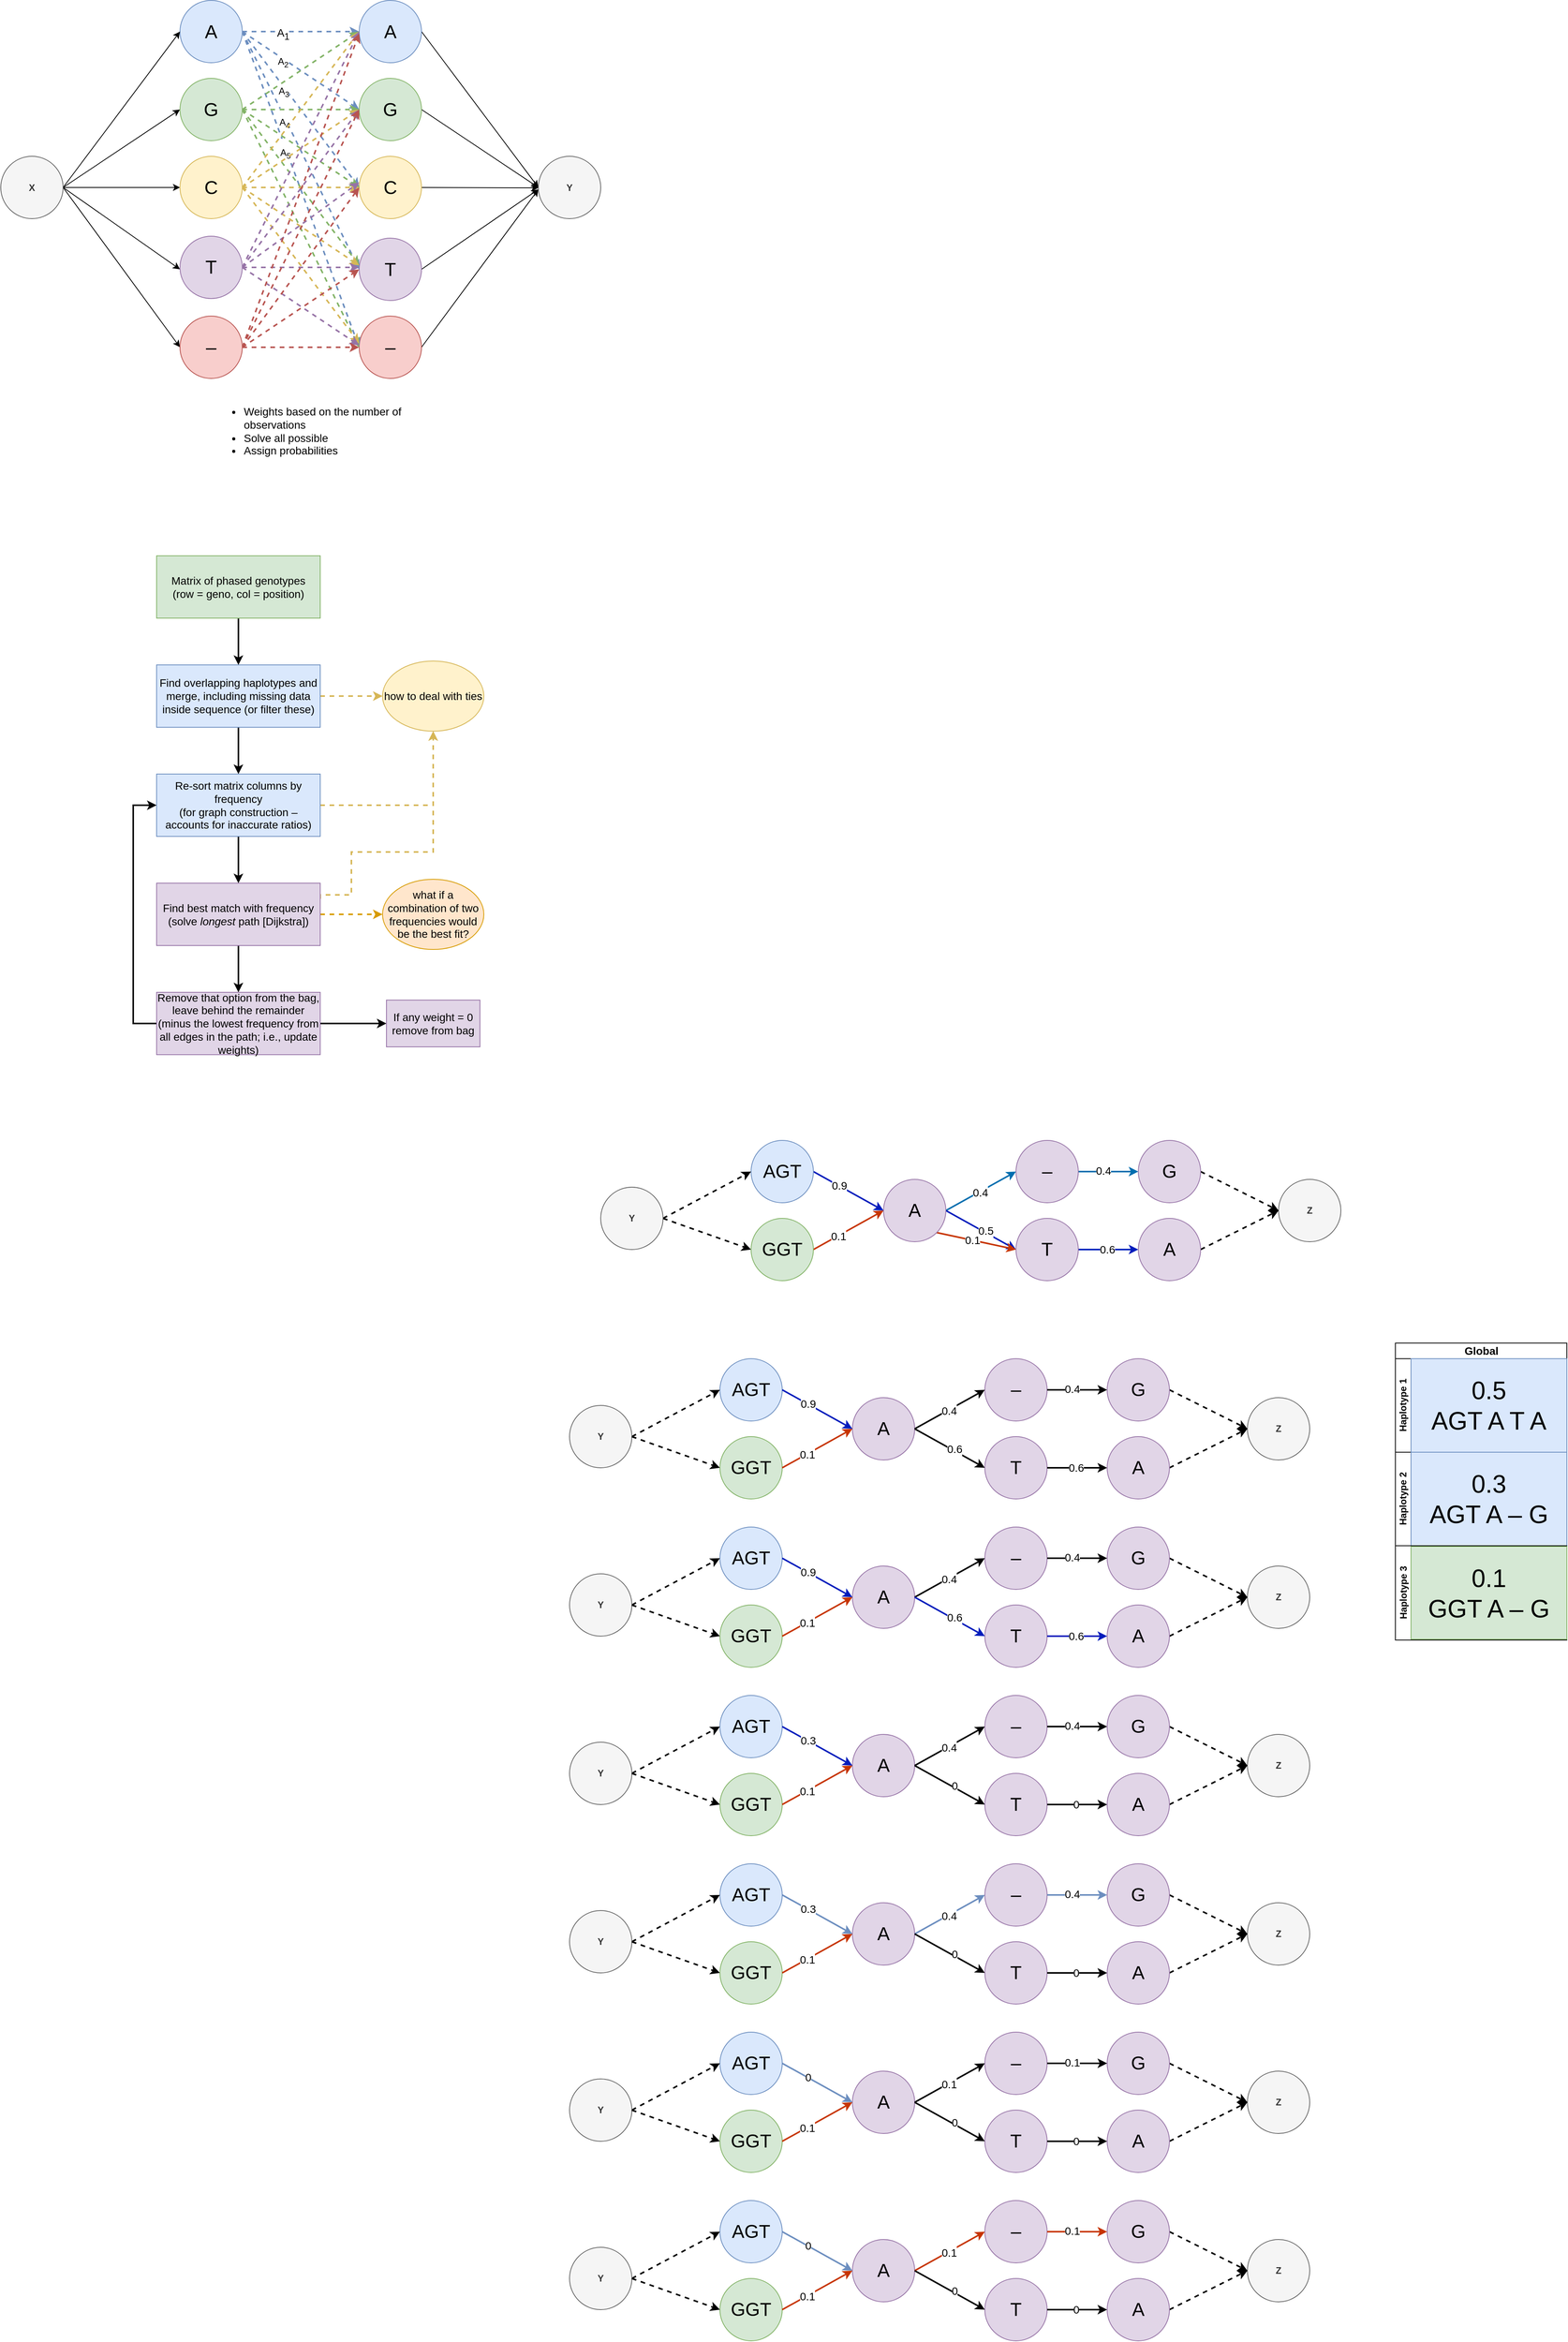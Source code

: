 <mxfile version="13.5.1" type="device"><diagram id="kR5ckGSKvzdsr06SdgK9" name="Page-1"><mxGraphModel dx="1351" dy="976" grid="1" gridSize="10" guides="1" tooltips="1" connect="1" arrows="1" fold="1" page="1" pageScale="1" pageWidth="827" pageHeight="1169" math="0" shadow="0"><root><mxCell id="0"/><mxCell id="1" parent="0"/><mxCell id="LHu8zwqRfMY7hL-iurxr-49" style="edgeStyle=none;rounded=0;orthogonalLoop=1;jettySize=auto;html=1;exitX=1;exitY=0.5;exitDx=0;exitDy=0;entryX=0;entryY=0.5;entryDx=0;entryDy=0;strokeWidth=1;" edge="1" parent="1" source="LHu8zwqRfMY7hL-iurxr-1" target="LHu8zwqRfMY7hL-iurxr-12"><mxGeometry relative="1" as="geometry"/></mxCell><mxCell id="LHu8zwqRfMY7hL-iurxr-1" value="G" style="ellipse;whiteSpace=wrap;html=1;aspect=fixed;fillColor=#d5e8d4;strokeColor=#82b366;fontSize=24;" vertex="1" parent="1"><mxGeometry x="480" y="377.5" width="80" height="80" as="geometry"/></mxCell><mxCell id="LHu8zwqRfMY7hL-iurxr-50" style="edgeStyle=none;rounded=0;orthogonalLoop=1;jettySize=auto;html=1;exitX=1;exitY=0.5;exitDx=0;exitDy=0;strokeWidth=1;" edge="1" parent="1" source="LHu8zwqRfMY7hL-iurxr-2"><mxGeometry relative="1" as="geometry"><mxPoint x="710" y="518" as="targetPoint"/></mxGeometry></mxCell><mxCell id="LHu8zwqRfMY7hL-iurxr-2" value="C" style="ellipse;whiteSpace=wrap;html=1;aspect=fixed;fillColor=#fff2cc;strokeColor=#d6b656;fontSize=24;" vertex="1" parent="1"><mxGeometry x="480" y="477.5" width="80" height="80" as="geometry"/></mxCell><mxCell id="LHu8zwqRfMY7hL-iurxr-51" style="edgeStyle=none;rounded=0;orthogonalLoop=1;jettySize=auto;html=1;exitX=1;exitY=0.5;exitDx=0;exitDy=0;strokeWidth=1;" edge="1" parent="1" source="LHu8zwqRfMY7hL-iurxr-3"><mxGeometry relative="1" as="geometry"><mxPoint x="710" y="520" as="targetPoint"/></mxGeometry></mxCell><mxCell id="LHu8zwqRfMY7hL-iurxr-3" value="T" style="ellipse;whiteSpace=wrap;html=1;aspect=fixed;fillColor=#e1d5e7;strokeColor=#9673a6;fontSize=24;" vertex="1" parent="1"><mxGeometry x="480" y="582.5" width="80" height="80" as="geometry"/></mxCell><mxCell id="LHu8zwqRfMY7hL-iurxr-52" style="edgeStyle=none;rounded=0;orthogonalLoop=1;jettySize=auto;html=1;exitX=1;exitY=0.5;exitDx=0;exitDy=0;strokeWidth=1;" edge="1" parent="1" source="LHu8zwqRfMY7hL-iurxr-4"><mxGeometry relative="1" as="geometry"><mxPoint x="710" y="520" as="targetPoint"/></mxGeometry></mxCell><mxCell id="LHu8zwqRfMY7hL-iurxr-4" value="–" style="ellipse;whiteSpace=wrap;html=1;aspect=fixed;fillColor=#f8cecc;strokeColor=#b85450;fontSize=24;" vertex="1" parent="1"><mxGeometry x="480" y="682.5" width="80" height="80" as="geometry"/></mxCell><mxCell id="LHu8zwqRfMY7hL-iurxr-48" style="edgeStyle=none;rounded=0;orthogonalLoop=1;jettySize=auto;html=1;exitX=1;exitY=0.5;exitDx=0;exitDy=0;entryX=0;entryY=0.5;entryDx=0;entryDy=0;strokeWidth=1;" edge="1" parent="1" source="LHu8zwqRfMY7hL-iurxr-5" target="LHu8zwqRfMY7hL-iurxr-12"><mxGeometry relative="1" as="geometry"/></mxCell><mxCell id="LHu8zwqRfMY7hL-iurxr-5" value="A" style="ellipse;whiteSpace=wrap;html=1;aspect=fixed;fillColor=#dae8fc;strokeColor=#6c8ebf;fontSize=24;" vertex="1" parent="1"><mxGeometry x="480" y="277.5" width="80" height="80" as="geometry"/></mxCell><mxCell id="LHu8zwqRfMY7hL-iurxr-19" style="edgeStyle=none;rounded=0;orthogonalLoop=1;jettySize=auto;html=1;exitX=1;exitY=0.5;exitDx=0;exitDy=0;entryX=0;entryY=0.5;entryDx=0;entryDy=0;dashed=1;strokeWidth=2;fillColor=#dae8fc;strokeColor=#6c8ebf;" edge="1" parent="1" source="LHu8zwqRfMY7hL-iurxr-10" target="LHu8zwqRfMY7hL-iurxr-5"><mxGeometry relative="1" as="geometry"/></mxCell><mxCell id="LHu8zwqRfMY7hL-iurxr-53" value="&lt;font style=&quot;font-size: 14px&quot;&gt;A&lt;sub&gt;1&lt;/sub&gt;&lt;/font&gt;" style="edgeLabel;html=1;align=center;verticalAlign=middle;resizable=0;points=[];fontSize=24;" vertex="1" connectable="0" parent="LHu8zwqRfMY7hL-iurxr-19"><mxGeometry x="-0.304" y="2" relative="1" as="geometry"><mxPoint as="offset"/></mxGeometry></mxCell><mxCell id="LHu8zwqRfMY7hL-iurxr-20" style="edgeStyle=none;rounded=0;orthogonalLoop=1;jettySize=auto;html=1;exitX=1;exitY=0.5;exitDx=0;exitDy=0;entryX=0;entryY=0.5;entryDx=0;entryDy=0;dashed=1;strokeWidth=2;fillColor=#dae8fc;strokeColor=#6c8ebf;" edge="1" parent="1" source="LHu8zwqRfMY7hL-iurxr-10" target="LHu8zwqRfMY7hL-iurxr-1"><mxGeometry relative="1" as="geometry"/></mxCell><mxCell id="LHu8zwqRfMY7hL-iurxr-54" value="&lt;font style=&quot;font-size: 12px&quot;&gt;A&lt;sub&gt;2&lt;/sub&gt;&lt;/font&gt;" style="edgeLabel;html=1;align=center;verticalAlign=middle;resizable=0;points=[];fontSize=24;" vertex="1" connectable="0" parent="LHu8zwqRfMY7hL-iurxr-20"><mxGeometry x="-0.305" relative="1" as="geometry"><mxPoint as="offset"/></mxGeometry></mxCell><mxCell id="LHu8zwqRfMY7hL-iurxr-21" style="edgeStyle=none;rounded=0;orthogonalLoop=1;jettySize=auto;html=1;exitX=1;exitY=0.5;exitDx=0;exitDy=0;entryX=0;entryY=0.5;entryDx=0;entryDy=0;dashed=1;strokeWidth=2;fillColor=#dae8fc;strokeColor=#6c8ebf;" edge="1" parent="1" source="LHu8zwqRfMY7hL-iurxr-10" target="LHu8zwqRfMY7hL-iurxr-2"><mxGeometry relative="1" as="geometry"/></mxCell><mxCell id="LHu8zwqRfMY7hL-iurxr-55" value="&lt;font style=&quot;font-size: 12px&quot;&gt;A&lt;sub&gt;3&lt;/sub&gt;&lt;/font&gt;" style="edgeLabel;html=1;align=center;verticalAlign=middle;resizable=0;points=[];fontSize=24;" vertex="1" connectable="0" parent="LHu8zwqRfMY7hL-iurxr-21"><mxGeometry x="-0.284" y="-1" relative="1" as="geometry"><mxPoint as="offset"/></mxGeometry></mxCell><mxCell id="LHu8zwqRfMY7hL-iurxr-22" style="edgeStyle=none;rounded=0;orthogonalLoop=1;jettySize=auto;html=1;exitX=1;exitY=0.5;exitDx=0;exitDy=0;entryX=0;entryY=0.5;entryDx=0;entryDy=0;dashed=1;strokeWidth=2;fillColor=#dae8fc;strokeColor=#6c8ebf;" edge="1" parent="1" source="LHu8zwqRfMY7hL-iurxr-10" target="LHu8zwqRfMY7hL-iurxr-3"><mxGeometry relative="1" as="geometry"/></mxCell><mxCell id="LHu8zwqRfMY7hL-iurxr-56" value="&lt;font style=&quot;font-size: 12px&quot;&gt;A&lt;sub&gt;4&lt;/sub&gt;&lt;/font&gt;" style="edgeLabel;html=1;align=center;verticalAlign=middle;resizable=0;points=[];fontSize=24;" vertex="1" connectable="0" parent="LHu8zwqRfMY7hL-iurxr-22"><mxGeometry x="-0.268" y="-1" relative="1" as="geometry"><mxPoint as="offset"/></mxGeometry></mxCell><mxCell id="LHu8zwqRfMY7hL-iurxr-23" style="edgeStyle=none;rounded=0;orthogonalLoop=1;jettySize=auto;html=1;exitX=1;exitY=0.5;exitDx=0;exitDy=0;entryX=0;entryY=0.5;entryDx=0;entryDy=0;dashed=1;strokeWidth=2;fillColor=#dae8fc;strokeColor=#6c8ebf;" edge="1" parent="1" source="LHu8zwqRfMY7hL-iurxr-10" target="LHu8zwqRfMY7hL-iurxr-4"><mxGeometry relative="1" as="geometry"/></mxCell><mxCell id="LHu8zwqRfMY7hL-iurxr-57" value="&lt;font style=&quot;font-size: 12px&quot;&gt;A&lt;sub&gt;5&lt;/sub&gt;&lt;/font&gt;" style="edgeLabel;html=1;align=center;verticalAlign=middle;resizable=0;points=[];fontSize=24;" vertex="1" connectable="0" parent="LHu8zwqRfMY7hL-iurxr-23"><mxGeometry x="-0.255" y="-1" relative="1" as="geometry"><mxPoint as="offset"/></mxGeometry></mxCell><mxCell id="LHu8zwqRfMY7hL-iurxr-10" value="&lt;font style=&quot;font-size: 24px&quot;&gt;A&lt;/font&gt;" style="ellipse;whiteSpace=wrap;html=1;aspect=fixed;fillColor=#dae8fc;strokeColor=#6c8ebf;" vertex="1" parent="1"><mxGeometry x="250" y="277.5" width="80" height="80" as="geometry"/></mxCell><mxCell id="LHu8zwqRfMY7hL-iurxr-14" style="rounded=0;orthogonalLoop=1;jettySize=auto;html=1;exitX=1;exitY=0.5;exitDx=0;exitDy=0;entryX=0;entryY=0.5;entryDx=0;entryDy=0;" edge="1" parent="1" source="LHu8zwqRfMY7hL-iurxr-11" target="LHu8zwqRfMY7hL-iurxr-10"><mxGeometry relative="1" as="geometry"/></mxCell><mxCell id="LHu8zwqRfMY7hL-iurxr-15" style="edgeStyle=none;rounded=0;orthogonalLoop=1;jettySize=auto;html=1;exitX=1;exitY=0.5;exitDx=0;exitDy=0;entryX=0;entryY=0.5;entryDx=0;entryDy=0;" edge="1" parent="1" source="LHu8zwqRfMY7hL-iurxr-11"><mxGeometry relative="1" as="geometry"><mxPoint x="250" y="417.5" as="targetPoint"/></mxGeometry></mxCell><mxCell id="LHu8zwqRfMY7hL-iurxr-16" style="edgeStyle=none;rounded=0;orthogonalLoop=1;jettySize=auto;html=1;exitX=1;exitY=0.5;exitDx=0;exitDy=0;entryX=0;entryY=0.5;entryDx=0;entryDy=0;" edge="1" parent="1" source="LHu8zwqRfMY7hL-iurxr-11"><mxGeometry relative="1" as="geometry"><mxPoint x="250" y="517.5" as="targetPoint"/></mxGeometry></mxCell><mxCell id="LHu8zwqRfMY7hL-iurxr-17" style="edgeStyle=none;rounded=0;orthogonalLoop=1;jettySize=auto;html=1;exitX=1;exitY=0.5;exitDx=0;exitDy=0;entryX=0;entryY=0.5;entryDx=0;entryDy=0;" edge="1" parent="1" source="LHu8zwqRfMY7hL-iurxr-11"><mxGeometry relative="1" as="geometry"><mxPoint x="250" y="622.5" as="targetPoint"/></mxGeometry></mxCell><mxCell id="LHu8zwqRfMY7hL-iurxr-18" style="edgeStyle=none;rounded=0;orthogonalLoop=1;jettySize=auto;html=1;exitX=1;exitY=0.5;exitDx=0;exitDy=0;entryX=0;entryY=0.5;entryDx=0;entryDy=0;" edge="1" parent="1" source="LHu8zwqRfMY7hL-iurxr-11"><mxGeometry relative="1" as="geometry"><mxPoint x="250" y="722.5" as="targetPoint"/></mxGeometry></mxCell><mxCell id="LHu8zwqRfMY7hL-iurxr-11" value="X" style="ellipse;whiteSpace=wrap;html=1;aspect=fixed;fillColor=#f5f5f5;strokeColor=#666666;fontColor=#333333;fontStyle=1" vertex="1" parent="1"><mxGeometry x="20" y="477.5" width="80" height="80" as="geometry"/></mxCell><mxCell id="LHu8zwqRfMY7hL-iurxr-12" value="Y" style="ellipse;whiteSpace=wrap;html=1;aspect=fixed;fillColor=#f5f5f5;strokeColor=#666666;fontColor=#333333;fontStyle=1" vertex="1" parent="1"><mxGeometry x="710" y="477.5" width="80" height="80" as="geometry"/></mxCell><mxCell id="LHu8zwqRfMY7hL-iurxr-24" style="edgeStyle=none;rounded=0;orthogonalLoop=1;jettySize=auto;html=1;exitX=1;exitY=0.5;exitDx=0;exitDy=0;entryX=0;entryY=0.5;entryDx=0;entryDy=0;dashed=1;strokeWidth=2;fillColor=#d5e8d4;strokeColor=#82b366;" edge="1" parent="1" source="LHu8zwqRfMY7hL-iurxr-29"><mxGeometry relative="1" as="geometry"><mxPoint x="480" y="417.5" as="targetPoint"/></mxGeometry></mxCell><mxCell id="LHu8zwqRfMY7hL-iurxr-25" style="edgeStyle=none;rounded=0;orthogonalLoop=1;jettySize=auto;html=1;exitX=1;exitY=0.5;exitDx=0;exitDy=0;entryX=0;entryY=0.5;entryDx=0;entryDy=0;dashed=1;strokeWidth=2;fillColor=#d5e8d4;strokeColor=#82b366;" edge="1" parent="1" source="LHu8zwqRfMY7hL-iurxr-29"><mxGeometry relative="1" as="geometry"><mxPoint x="480" y="517.5" as="targetPoint"/></mxGeometry></mxCell><mxCell id="LHu8zwqRfMY7hL-iurxr-26" style="edgeStyle=none;rounded=0;orthogonalLoop=1;jettySize=auto;html=1;exitX=1;exitY=0.5;exitDx=0;exitDy=0;entryX=0;entryY=0.5;entryDx=0;entryDy=0;dashed=1;strokeWidth=2;fillColor=#d5e8d4;strokeColor=#82b366;" edge="1" parent="1" source="LHu8zwqRfMY7hL-iurxr-29"><mxGeometry relative="1" as="geometry"><mxPoint x="480" y="617.5" as="targetPoint"/></mxGeometry></mxCell><mxCell id="LHu8zwqRfMY7hL-iurxr-27" style="edgeStyle=none;rounded=0;orthogonalLoop=1;jettySize=auto;html=1;exitX=1;exitY=0.5;exitDx=0;exitDy=0;entryX=0;entryY=0.5;entryDx=0;entryDy=0;dashed=1;strokeWidth=2;fillColor=#d5e8d4;strokeColor=#82b366;" edge="1" parent="1" source="LHu8zwqRfMY7hL-iurxr-29"><mxGeometry relative="1" as="geometry"><mxPoint x="480" y="722.5" as="targetPoint"/></mxGeometry></mxCell><mxCell id="LHu8zwqRfMY7hL-iurxr-28" style="edgeStyle=none;rounded=0;orthogonalLoop=1;jettySize=auto;html=1;exitX=1;exitY=0.5;exitDx=0;exitDy=0;entryX=0;entryY=0.5;entryDx=0;entryDy=0;dashed=1;strokeWidth=2;fillColor=#d5e8d4;strokeColor=#82b366;" edge="1" parent="1" source="LHu8zwqRfMY7hL-iurxr-29" target="LHu8zwqRfMY7hL-iurxr-5"><mxGeometry relative="1" as="geometry"><mxPoint x="480" y="822.5" as="targetPoint"/></mxGeometry></mxCell><mxCell id="LHu8zwqRfMY7hL-iurxr-29" value="G" style="ellipse;whiteSpace=wrap;html=1;aspect=fixed;fillColor=#d5e8d4;strokeColor=#82b366;fontSize=24;" vertex="1" parent="1"><mxGeometry x="250" y="377.5" width="80" height="80" as="geometry"/></mxCell><mxCell id="LHu8zwqRfMY7hL-iurxr-30" style="edgeStyle=none;rounded=0;orthogonalLoop=1;jettySize=auto;html=1;exitX=1;exitY=0.5;exitDx=0;exitDy=0;entryX=0;entryY=0.5;entryDx=0;entryDy=0;dashed=1;strokeWidth=2;fillColor=#fff2cc;strokeColor=#d6b656;" edge="1" parent="1" source="LHu8zwqRfMY7hL-iurxr-35"><mxGeometry relative="1" as="geometry"><mxPoint x="480" y="517.5" as="targetPoint"/></mxGeometry></mxCell><mxCell id="LHu8zwqRfMY7hL-iurxr-31" style="edgeStyle=none;rounded=0;orthogonalLoop=1;jettySize=auto;html=1;exitX=1;exitY=0.5;exitDx=0;exitDy=0;entryX=0;entryY=0.5;entryDx=0;entryDy=0;dashed=1;strokeWidth=2;fillColor=#fff2cc;strokeColor=#d6b656;" edge="1" parent="1" source="LHu8zwqRfMY7hL-iurxr-35"><mxGeometry relative="1" as="geometry"><mxPoint x="480" y="617.5" as="targetPoint"/></mxGeometry></mxCell><mxCell id="LHu8zwqRfMY7hL-iurxr-32" style="edgeStyle=none;rounded=0;orthogonalLoop=1;jettySize=auto;html=1;exitX=1;exitY=0.5;exitDx=0;exitDy=0;entryX=0;entryY=0.5;entryDx=0;entryDy=0;dashed=1;strokeWidth=2;fillColor=#fff2cc;strokeColor=#d6b656;" edge="1" parent="1" source="LHu8zwqRfMY7hL-iurxr-35"><mxGeometry relative="1" as="geometry"><mxPoint x="480" y="717.5" as="targetPoint"/></mxGeometry></mxCell><mxCell id="LHu8zwqRfMY7hL-iurxr-33" style="edgeStyle=none;rounded=0;orthogonalLoop=1;jettySize=auto;html=1;exitX=1;exitY=0.5;exitDx=0;exitDy=0;entryX=0;entryY=0.5;entryDx=0;entryDy=0;dashed=1;strokeWidth=2;fillColor=#fff2cc;strokeColor=#d6b656;" edge="1" parent="1" source="LHu8zwqRfMY7hL-iurxr-35" target="LHu8zwqRfMY7hL-iurxr-1"><mxGeometry relative="1" as="geometry"><mxPoint x="480" y="822.5" as="targetPoint"/></mxGeometry></mxCell><mxCell id="LHu8zwqRfMY7hL-iurxr-34" style="edgeStyle=none;rounded=0;orthogonalLoop=1;jettySize=auto;html=1;exitX=1;exitY=0.5;exitDx=0;exitDy=0;entryX=0;entryY=0.5;entryDx=0;entryDy=0;dashed=1;strokeWidth=2;fillColor=#fff2cc;strokeColor=#d6b656;" edge="1" parent="1" source="LHu8zwqRfMY7hL-iurxr-35" target="LHu8zwqRfMY7hL-iurxr-5"><mxGeometry relative="1" as="geometry"><mxPoint x="480" y="922.5" as="targetPoint"/></mxGeometry></mxCell><mxCell id="LHu8zwqRfMY7hL-iurxr-35" value="C" style="ellipse;whiteSpace=wrap;html=1;aspect=fixed;fillColor=#fff2cc;strokeColor=#d6b656;fontSize=24;" vertex="1" parent="1"><mxGeometry x="250" y="477.5" width="80" height="80" as="geometry"/></mxCell><mxCell id="LHu8zwqRfMY7hL-iurxr-36" style="edgeStyle=none;rounded=0;orthogonalLoop=1;jettySize=auto;html=1;exitX=1;exitY=0.5;exitDx=0;exitDy=0;entryX=0;entryY=0.5;entryDx=0;entryDy=0;dashed=1;strokeWidth=2;fillColor=#e1d5e7;strokeColor=#9673a6;" edge="1" parent="1" source="LHu8zwqRfMY7hL-iurxr-41"><mxGeometry relative="1" as="geometry"><mxPoint x="480" y="620" as="targetPoint"/></mxGeometry></mxCell><mxCell id="LHu8zwqRfMY7hL-iurxr-37" style="edgeStyle=none;rounded=0;orthogonalLoop=1;jettySize=auto;html=1;exitX=1;exitY=0.5;exitDx=0;exitDy=0;entryX=0;entryY=0.5;entryDx=0;entryDy=0;dashed=1;strokeWidth=2;fillColor=#e1d5e7;strokeColor=#9673a6;" edge="1" parent="1" source="LHu8zwqRfMY7hL-iurxr-41"><mxGeometry relative="1" as="geometry"><mxPoint x="480" y="720" as="targetPoint"/></mxGeometry></mxCell><mxCell id="LHu8zwqRfMY7hL-iurxr-38" style="edgeStyle=none;rounded=0;orthogonalLoop=1;jettySize=auto;html=1;exitX=1;exitY=0.5;exitDx=0;exitDy=0;entryX=0;entryY=0.5;entryDx=0;entryDy=0;dashed=1;strokeWidth=2;fillColor=#e1d5e7;strokeColor=#9673a6;" edge="1" parent="1" source="LHu8zwqRfMY7hL-iurxr-41" target="LHu8zwqRfMY7hL-iurxr-1"><mxGeometry relative="1" as="geometry"><mxPoint x="480" y="820" as="targetPoint"/></mxGeometry></mxCell><mxCell id="LHu8zwqRfMY7hL-iurxr-39" style="edgeStyle=none;rounded=0;orthogonalLoop=1;jettySize=auto;html=1;exitX=1;exitY=0.5;exitDx=0;exitDy=0;entryX=0;entryY=0.419;entryDx=0;entryDy=0;dashed=1;strokeWidth=2;fillColor=#e1d5e7;strokeColor=#9673a6;entryPerimeter=0;" edge="1" parent="1" source="LHu8zwqRfMY7hL-iurxr-41" target="LHu8zwqRfMY7hL-iurxr-2"><mxGeometry relative="1" as="geometry"><mxPoint x="480" y="925" as="targetPoint"/></mxGeometry></mxCell><mxCell id="LHu8zwqRfMY7hL-iurxr-40" style="edgeStyle=none;rounded=0;orthogonalLoop=1;jettySize=auto;html=1;exitX=1;exitY=0.5;exitDx=0;exitDy=0;entryX=0;entryY=0.5;entryDx=0;entryDy=0;dashed=1;strokeWidth=2;fillColor=#e1d5e7;strokeColor=#9673a6;" edge="1" parent="1" source="LHu8zwqRfMY7hL-iurxr-41" target="LHu8zwqRfMY7hL-iurxr-5"><mxGeometry relative="1" as="geometry"><mxPoint x="480" y="1025" as="targetPoint"/></mxGeometry></mxCell><mxCell id="LHu8zwqRfMY7hL-iurxr-41" value="T" style="ellipse;whiteSpace=wrap;html=1;aspect=fixed;fillColor=#e1d5e7;strokeColor=#9673a6;fontSize=24;" vertex="1" parent="1"><mxGeometry x="250" y="580" width="80" height="80" as="geometry"/></mxCell><mxCell id="LHu8zwqRfMY7hL-iurxr-42" style="edgeStyle=none;rounded=0;orthogonalLoop=1;jettySize=auto;html=1;exitX=1;exitY=0.5;exitDx=0;exitDy=0;entryX=0;entryY=0.5;entryDx=0;entryDy=0;dashed=1;strokeWidth=2;fillColor=#f8cecc;strokeColor=#b85450;" edge="1" parent="1" source="LHu8zwqRfMY7hL-iurxr-47"><mxGeometry relative="1" as="geometry"><mxPoint x="480" y="722.5" as="targetPoint"/></mxGeometry></mxCell><mxCell id="LHu8zwqRfMY7hL-iurxr-43" style="edgeStyle=none;rounded=0;orthogonalLoop=1;jettySize=auto;html=1;exitX=1;exitY=0.5;exitDx=0;exitDy=0;entryX=0;entryY=0.5;entryDx=0;entryDy=0;dashed=1;strokeWidth=2;fillColor=#f8cecc;strokeColor=#b85450;" edge="1" parent="1" source="LHu8zwqRfMY7hL-iurxr-47" target="LHu8zwqRfMY7hL-iurxr-3"><mxGeometry relative="1" as="geometry"><mxPoint x="480" y="822.5" as="targetPoint"/></mxGeometry></mxCell><mxCell id="LHu8zwqRfMY7hL-iurxr-44" style="edgeStyle=none;rounded=0;orthogonalLoop=1;jettySize=auto;html=1;exitX=1;exitY=0.5;exitDx=0;exitDy=0;entryX=0;entryY=0.5;entryDx=0;entryDy=0;dashed=1;strokeWidth=2;fillColor=#f8cecc;strokeColor=#b85450;" edge="1" parent="1" source="LHu8zwqRfMY7hL-iurxr-47" target="LHu8zwqRfMY7hL-iurxr-2"><mxGeometry relative="1" as="geometry"><mxPoint x="480" y="922.5" as="targetPoint"/></mxGeometry></mxCell><mxCell id="LHu8zwqRfMY7hL-iurxr-45" style="edgeStyle=none;rounded=0;orthogonalLoop=1;jettySize=auto;html=1;exitX=1;exitY=0.5;exitDx=0;exitDy=0;entryX=0;entryY=0.5;entryDx=0;entryDy=0;dashed=1;strokeWidth=2;fillColor=#f8cecc;strokeColor=#b85450;" edge="1" parent="1" source="LHu8zwqRfMY7hL-iurxr-47" target="LHu8zwqRfMY7hL-iurxr-1"><mxGeometry relative="1" as="geometry"><mxPoint x="480" y="1027.5" as="targetPoint"/></mxGeometry></mxCell><mxCell id="LHu8zwqRfMY7hL-iurxr-46" style="edgeStyle=none;rounded=0;orthogonalLoop=1;jettySize=auto;html=1;exitX=1;exitY=0.5;exitDx=0;exitDy=0;dashed=1;strokeWidth=2;fillColor=#f8cecc;strokeColor=#b85450;" edge="1" parent="1" source="LHu8zwqRfMY7hL-iurxr-47"><mxGeometry relative="1" as="geometry"><mxPoint x="480" y="320" as="targetPoint"/></mxGeometry></mxCell><mxCell id="LHu8zwqRfMY7hL-iurxr-47" value="–" style="ellipse;whiteSpace=wrap;html=1;aspect=fixed;fillColor=#f8cecc;strokeColor=#b85450;fontSize=24;" vertex="1" parent="1"><mxGeometry x="250" y="682.5" width="80" height="80" as="geometry"/></mxCell><mxCell id="LHu8zwqRfMY7hL-iurxr-58" value="&lt;ul&gt;&lt;li&gt;Weights based on the number of observations&lt;/li&gt;&lt;li&gt;Solve all possible&lt;/li&gt;&lt;li&gt;Assign probabilities&lt;/li&gt;&lt;/ul&gt;" style="text;html=1;strokeColor=none;fillColor=none;align=left;verticalAlign=middle;whiteSpace=wrap;rounded=0;fontSize=14;" vertex="1" parent="1"><mxGeometry x="290" y="820" width="310" height="20" as="geometry"/></mxCell><mxCell id="LHu8zwqRfMY7hL-iurxr-61" value="" style="edgeStyle=none;rounded=0;orthogonalLoop=1;jettySize=auto;html=1;strokeWidth=2;fontSize=14;" edge="1" parent="1" source="LHu8zwqRfMY7hL-iurxr-59" target="LHu8zwqRfMY7hL-iurxr-60"><mxGeometry relative="1" as="geometry"/></mxCell><mxCell id="LHu8zwqRfMY7hL-iurxr-59" value="Matrix of phased genotypes&lt;br&gt;(row = geno, col = position)" style="rounded=0;whiteSpace=wrap;html=1;fontSize=14;fillColor=#d5e8d4;strokeColor=#82b366;" vertex="1" parent="1"><mxGeometry x="220" y="990" width="210" height="80" as="geometry"/></mxCell><mxCell id="LHu8zwqRfMY7hL-iurxr-63" value="" style="edgeStyle=none;rounded=0;orthogonalLoop=1;jettySize=auto;html=1;strokeWidth=2;fontSize=14;fillColor=#fff2cc;strokeColor=#d6b656;dashed=1;" edge="1" parent="1" source="LHu8zwqRfMY7hL-iurxr-60" target="LHu8zwqRfMY7hL-iurxr-62"><mxGeometry relative="1" as="geometry"/></mxCell><mxCell id="LHu8zwqRfMY7hL-iurxr-65" value="" style="edgeStyle=none;rounded=0;orthogonalLoop=1;jettySize=auto;html=1;strokeWidth=2;fontSize=14;" edge="1" parent="1" source="LHu8zwqRfMY7hL-iurxr-60" target="LHu8zwqRfMY7hL-iurxr-64"><mxGeometry relative="1" as="geometry"/></mxCell><mxCell id="LHu8zwqRfMY7hL-iurxr-60" value="Find overlapping haplotypes and merge, including missing data inside sequence (or filter these)" style="whiteSpace=wrap;html=1;rounded=0;fontSize=14;fillColor=#dae8fc;strokeColor=#6c8ebf;" vertex="1" parent="1"><mxGeometry x="220" y="1130" width="210" height="80" as="geometry"/></mxCell><mxCell id="LHu8zwqRfMY7hL-iurxr-62" value="how to deal with ties" style="ellipse;whiteSpace=wrap;html=1;rounded=0;fontSize=14;fillColor=#fff2cc;strokeColor=#d6b656;" vertex="1" parent="1"><mxGeometry x="510" y="1125" width="130" height="90" as="geometry"/></mxCell><mxCell id="LHu8zwqRfMY7hL-iurxr-69" value="" style="edgeStyle=none;rounded=0;orthogonalLoop=1;jettySize=auto;html=1;strokeWidth=2;fontSize=14;" edge="1" parent="1" source="LHu8zwqRfMY7hL-iurxr-64" target="LHu8zwqRfMY7hL-iurxr-68"><mxGeometry relative="1" as="geometry"/></mxCell><mxCell id="LHu8zwqRfMY7hL-iurxr-75" style="edgeStyle=orthogonalEdgeStyle;rounded=0;orthogonalLoop=1;jettySize=auto;html=1;exitX=1;exitY=0.5;exitDx=0;exitDy=0;entryX=0.5;entryY=1;entryDx=0;entryDy=0;strokeWidth=2;fontSize=14;fillColor=#fff2cc;strokeColor=#d6b656;dashed=1;" edge="1" parent="1" source="LHu8zwqRfMY7hL-iurxr-64" target="LHu8zwqRfMY7hL-iurxr-62"><mxGeometry relative="1" as="geometry"/></mxCell><mxCell id="LHu8zwqRfMY7hL-iurxr-64" value="Re-sort matrix columns by frequency&lt;br&gt;(for graph construction – accounts for inaccurate ratios)" style="whiteSpace=wrap;html=1;rounded=0;fontSize=14;fillColor=#dae8fc;strokeColor=#6c8ebf;" vertex="1" parent="1"><mxGeometry x="220" y="1270" width="210" height="80" as="geometry"/></mxCell><mxCell id="LHu8zwqRfMY7hL-iurxr-71" value="" style="edgeStyle=none;rounded=0;orthogonalLoop=1;jettySize=auto;html=1;strokeWidth=2;fontSize=14;" edge="1" parent="1" source="LHu8zwqRfMY7hL-iurxr-68" target="LHu8zwqRfMY7hL-iurxr-70"><mxGeometry relative="1" as="geometry"/></mxCell><mxCell id="LHu8zwqRfMY7hL-iurxr-76" style="edgeStyle=orthogonalEdgeStyle;rounded=0;orthogonalLoop=1;jettySize=auto;html=1;exitX=1;exitY=0.25;exitDx=0;exitDy=0;strokeWidth=2;fontSize=14;entryX=0.5;entryY=1;entryDx=0;entryDy=0;fillColor=#fff2cc;strokeColor=#d6b656;dashed=1;" edge="1" parent="1" source="LHu8zwqRfMY7hL-iurxr-68" target="LHu8zwqRfMY7hL-iurxr-62"><mxGeometry relative="1" as="geometry"><mxPoint x="570" y="1230.0" as="targetPoint"/><Array as="points"><mxPoint x="430" y="1425"/><mxPoint x="470" y="1425"/><mxPoint x="470" y="1370"/><mxPoint x="575" y="1370"/></Array></mxGeometry></mxCell><mxCell id="LHu8zwqRfMY7hL-iurxr-79" style="edgeStyle=orthogonalEdgeStyle;rounded=0;orthogonalLoop=1;jettySize=auto;html=1;exitX=1;exitY=0.5;exitDx=0;exitDy=0;entryX=0;entryY=0.5;entryDx=0;entryDy=0;strokeWidth=2;fontSize=14;fillColor=#ffe6cc;strokeColor=#d79b00;dashed=1;" edge="1" parent="1" source="LHu8zwqRfMY7hL-iurxr-68" target="LHu8zwqRfMY7hL-iurxr-77"><mxGeometry relative="1" as="geometry"/></mxCell><mxCell id="LHu8zwqRfMY7hL-iurxr-68" value="Find best match with frequency&lt;br&gt;(solve &lt;i&gt;longest&lt;/i&gt;&amp;nbsp;path [Dijkstra])" style="whiteSpace=wrap;html=1;rounded=0;fontSize=14;fillColor=#e1d5e7;strokeColor=#9673a6;" vertex="1" parent="1"><mxGeometry x="220" y="1410" width="210" height="80" as="geometry"/></mxCell><mxCell id="LHu8zwqRfMY7hL-iurxr-72" style="edgeStyle=orthogonalEdgeStyle;rounded=0;orthogonalLoop=1;jettySize=auto;html=1;exitX=0;exitY=0.5;exitDx=0;exitDy=0;entryX=0;entryY=0.5;entryDx=0;entryDy=0;strokeWidth=2;fontSize=14;" edge="1" parent="1" source="LHu8zwqRfMY7hL-iurxr-70" target="LHu8zwqRfMY7hL-iurxr-64"><mxGeometry relative="1" as="geometry"><Array as="points"><mxPoint x="190" y="1590"/><mxPoint x="190" y="1310"/></Array></mxGeometry></mxCell><mxCell id="LHu8zwqRfMY7hL-iurxr-373" value="" style="edgeStyle=none;rounded=0;orthogonalLoop=1;jettySize=auto;html=1;strokeColor=#000000;strokeWidth=2;fontSize=32;" edge="1" parent="1" source="LHu8zwqRfMY7hL-iurxr-70"><mxGeometry relative="1" as="geometry"><mxPoint x="515" y="1590" as="targetPoint"/></mxGeometry></mxCell><mxCell id="LHu8zwqRfMY7hL-iurxr-70" value="Remove that option from the bag, leave behind the remainder (minus the lowest frequency from all edges in the path; i.e., update weights)" style="whiteSpace=wrap;html=1;rounded=0;fontSize=14;fillColor=#e1d5e7;strokeColor=#9673a6;" vertex="1" parent="1"><mxGeometry x="220" y="1550" width="210" height="80" as="geometry"/></mxCell><mxCell id="LHu8zwqRfMY7hL-iurxr-77" value="&lt;span&gt;what if a combination of two frequencies would be the best fit?&lt;/span&gt;" style="ellipse;whiteSpace=wrap;html=1;fontSize=14;fillColor=#ffe6cc;strokeColor=#d79b00;" vertex="1" parent="1"><mxGeometry x="510" y="1405" width="130" height="90" as="geometry"/></mxCell><mxCell id="LHu8zwqRfMY7hL-iurxr-165" style="rounded=0;orthogonalLoop=1;jettySize=auto;html=1;exitX=1;exitY=0.5;exitDx=0;exitDy=0;entryX=0;entryY=0.5;entryDx=0;entryDy=0;strokeWidth=2;fontSize=14;fillColor=#0050ef;strokeColor=#001DBC;" edge="1" parent="1" source="LHu8zwqRfMY7hL-iurxr-167" target="LHu8zwqRfMY7hL-iurxr-182"><mxGeometry relative="1" as="geometry"/></mxCell><mxCell id="LHu8zwqRfMY7hL-iurxr-166" value="0.9" style="edgeLabel;html=1;align=center;verticalAlign=middle;resizable=0;points=[];fontSize=14;" vertex="1" connectable="0" parent="LHu8zwqRfMY7hL-iurxr-165"><mxGeometry x="-0.283" relative="1" as="geometry"><mxPoint as="offset"/></mxGeometry></mxCell><mxCell id="LHu8zwqRfMY7hL-iurxr-167" value="&lt;font style=&quot;font-size: 24px&quot;&gt;AGT&lt;/font&gt;" style="ellipse;whiteSpace=wrap;html=1;aspect=fixed;fillColor=#dae8fc;strokeColor=#6c8ebf;" vertex="1" parent="1"><mxGeometry x="983" y="1740" width="80" height="80" as="geometry"/></mxCell><mxCell id="LHu8zwqRfMY7hL-iurxr-168" style="rounded=0;orthogonalLoop=1;jettySize=auto;html=1;exitX=1;exitY=0.5;exitDx=0;exitDy=0;entryX=0;entryY=0.5;entryDx=0;entryDy=0;strokeColor=#000000;strokeWidth=2;dashed=1;fontSize=32;" edge="1" parent="1" source="LHu8zwqRfMY7hL-iurxr-172" target="LHu8zwqRfMY7hL-iurxr-167"><mxGeometry relative="1" as="geometry"/></mxCell><mxCell id="LHu8zwqRfMY7hL-iurxr-170" style="edgeStyle=none;rounded=0;orthogonalLoop=1;jettySize=auto;html=1;exitX=1;exitY=0.5;exitDx=0;exitDy=0;entryX=0;entryY=0.5;entryDx=0;entryDy=0;strokeColor=#000000;strokeWidth=2;dashed=1;fontSize=32;" edge="1" parent="1" source="LHu8zwqRfMY7hL-iurxr-172" target="LHu8zwqRfMY7hL-iurxr-175"><mxGeometry relative="1" as="geometry"><mxPoint x="1020" y="1740" as="targetPoint"/></mxGeometry></mxCell><mxCell id="LHu8zwqRfMY7hL-iurxr-172" value="Y" style="ellipse;whiteSpace=wrap;html=1;aspect=fixed;fillColor=#f5f5f5;strokeColor=#666666;fontColor=#333333;fontStyle=1" vertex="1" parent="1"><mxGeometry x="790" y="1800" width="80" height="80" as="geometry"/></mxCell><mxCell id="LHu8zwqRfMY7hL-iurxr-173" style="edgeStyle=none;rounded=0;orthogonalLoop=1;jettySize=auto;html=1;exitX=1;exitY=0.5;exitDx=0;exitDy=0;entryX=0;entryY=0.5;entryDx=0;entryDy=0;strokeWidth=2;fontSize=14;fillColor=#fa6800;strokeColor=#C73500;" edge="1" parent="1" source="LHu8zwqRfMY7hL-iurxr-175" target="LHu8zwqRfMY7hL-iurxr-182"><mxGeometry relative="1" as="geometry"/></mxCell><mxCell id="LHu8zwqRfMY7hL-iurxr-174" value="0.1" style="edgeLabel;html=1;align=center;verticalAlign=middle;resizable=0;points=[];fontSize=14;" vertex="1" connectable="0" parent="LHu8zwqRfMY7hL-iurxr-173"><mxGeometry x="-0.297" relative="1" as="geometry"><mxPoint as="offset"/></mxGeometry></mxCell><mxCell id="LHu8zwqRfMY7hL-iurxr-175" value="GGT" style="ellipse;whiteSpace=wrap;html=1;aspect=fixed;fillColor=#d5e8d4;strokeColor=#82b366;fontSize=24;" vertex="1" parent="1"><mxGeometry x="983" y="1840" width="80" height="80" as="geometry"/></mxCell><mxCell id="LHu8zwqRfMY7hL-iurxr-176" style="edgeStyle=none;rounded=0;orthogonalLoop=1;jettySize=auto;html=1;exitX=1;exitY=0.5;exitDx=0;exitDy=0;entryX=0;entryY=0.5;entryDx=0;entryDy=0;strokeWidth=2;fontSize=14;fillColor=#1ba1e2;strokeColor=#006EAF;" edge="1" parent="1" source="LHu8zwqRfMY7hL-iurxr-182" target="LHu8zwqRfMY7hL-iurxr-185"><mxGeometry relative="1" as="geometry"/></mxCell><mxCell id="LHu8zwqRfMY7hL-iurxr-177" value="0.4" style="edgeLabel;html=1;align=center;verticalAlign=middle;resizable=0;points=[];fontSize=14;" vertex="1" connectable="0" parent="LHu8zwqRfMY7hL-iurxr-176"><mxGeometry x="-0.032" y="-1" relative="1" as="geometry"><mxPoint as="offset"/></mxGeometry></mxCell><mxCell id="LHu8zwqRfMY7hL-iurxr-178" style="edgeStyle=none;rounded=0;orthogonalLoop=1;jettySize=auto;html=1;exitX=1;exitY=0.5;exitDx=0;exitDy=0;entryX=0;entryY=0.5;entryDx=0;entryDy=0;strokeWidth=2;fontSize=14;fillColor=#0050ef;strokeColor=#001DBC;" edge="1" parent="1" source="LHu8zwqRfMY7hL-iurxr-182" target="LHu8zwqRfMY7hL-iurxr-188"><mxGeometry relative="1" as="geometry"/></mxCell><mxCell id="LHu8zwqRfMY7hL-iurxr-179" value="0.5" style="edgeLabel;html=1;align=center;verticalAlign=middle;resizable=0;points=[];fontSize=14;" vertex="1" connectable="0" parent="LHu8zwqRfMY7hL-iurxr-178"><mxGeometry x="0.111" y="2" relative="1" as="geometry"><mxPoint as="offset"/></mxGeometry></mxCell><mxCell id="LHu8zwqRfMY7hL-iurxr-180" style="edgeStyle=none;rounded=0;orthogonalLoop=1;jettySize=auto;html=1;exitX=1;exitY=1;exitDx=0;exitDy=0;entryX=0;entryY=0.5;entryDx=0;entryDy=0;strokeWidth=2;fontSize=14;fillColor=#fa6800;strokeColor=#C73500;" edge="1" parent="1" source="LHu8zwqRfMY7hL-iurxr-182" target="LHu8zwqRfMY7hL-iurxr-188"><mxGeometry relative="1" as="geometry"><mxPoint x="1323" y="1930" as="targetPoint"/></mxGeometry></mxCell><mxCell id="LHu8zwqRfMY7hL-iurxr-181" value="0.1" style="edgeLabel;html=1;align=center;verticalAlign=middle;resizable=0;points=[];fontSize=14;" vertex="1" connectable="0" parent="LHu8zwqRfMY7hL-iurxr-180"><mxGeometry x="-0.095" relative="1" as="geometry"><mxPoint as="offset"/></mxGeometry></mxCell><mxCell id="LHu8zwqRfMY7hL-iurxr-182" value="&lt;span style=&quot;font-size: 24px&quot;&gt;A&lt;/span&gt;" style="ellipse;whiteSpace=wrap;html=1;aspect=fixed;fillColor=#e1d5e7;strokeColor=#9673a6;" vertex="1" parent="1"><mxGeometry x="1153" y="1790" width="80" height="80" as="geometry"/></mxCell><mxCell id="LHu8zwqRfMY7hL-iurxr-183" style="edgeStyle=none;rounded=0;orthogonalLoop=1;jettySize=auto;html=1;exitX=1;exitY=0.5;exitDx=0;exitDy=0;entryX=0;entryY=0.5;entryDx=0;entryDy=0;strokeWidth=2;fontSize=14;strokeColor=#006EAF;fillColor=#1ba1e2;" edge="1" parent="1" source="LHu8zwqRfMY7hL-iurxr-185" target="LHu8zwqRfMY7hL-iurxr-194"><mxGeometry relative="1" as="geometry"><mxPoint x="1503" y="1830" as="targetPoint"/></mxGeometry></mxCell><mxCell id="LHu8zwqRfMY7hL-iurxr-184" value="0.4" style="edgeLabel;html=1;align=center;verticalAlign=middle;resizable=0;points=[];fontSize=14;" vertex="1" connectable="0" parent="LHu8zwqRfMY7hL-iurxr-183"><mxGeometry x="-0.182" y="1" relative="1" as="geometry"><mxPoint as="offset"/></mxGeometry></mxCell><mxCell id="LHu8zwqRfMY7hL-iurxr-185" value="&lt;span style=&quot;font-size: 24px&quot;&gt;–&lt;/span&gt;" style="ellipse;whiteSpace=wrap;html=1;aspect=fixed;fillColor=#e1d5e7;strokeColor=#9673a6;" vertex="1" parent="1"><mxGeometry x="1323" y="1740" width="80" height="80" as="geometry"/></mxCell><mxCell id="LHu8zwqRfMY7hL-iurxr-186" style="edgeStyle=none;rounded=0;orthogonalLoop=1;jettySize=auto;html=1;exitX=1;exitY=0.5;exitDx=0;exitDy=0;strokeWidth=2;fontSize=14;entryX=0;entryY=0.5;entryDx=0;entryDy=0;strokeColor=#001DBC;fillColor=#0050ef;" edge="1" parent="1" source="LHu8zwqRfMY7hL-iurxr-188" target="LHu8zwqRfMY7hL-iurxr-195"><mxGeometry relative="1" as="geometry"><mxPoint x="1503" y="1830" as="targetPoint"/></mxGeometry></mxCell><mxCell id="LHu8zwqRfMY7hL-iurxr-187" value="0.6" style="edgeLabel;html=1;align=center;verticalAlign=middle;resizable=0;points=[];fontSize=14;" vertex="1" connectable="0" parent="LHu8zwqRfMY7hL-iurxr-186"><mxGeometry x="-0.349" y="2" relative="1" as="geometry"><mxPoint x="11.29" y="2" as="offset"/></mxGeometry></mxCell><mxCell id="LHu8zwqRfMY7hL-iurxr-188" value="T" style="ellipse;whiteSpace=wrap;html=1;aspect=fixed;fillColor=#e1d5e7;strokeColor=#9673a6;fontSize=24;" vertex="1" parent="1"><mxGeometry x="1323" y="1840" width="80" height="80" as="geometry"/></mxCell><mxCell id="LHu8zwqRfMY7hL-iurxr-193" value="Z" style="ellipse;whiteSpace=wrap;html=1;aspect=fixed;fillColor=#f5f5f5;strokeColor=#666666;fontColor=#333333;fontStyle=1" vertex="1" parent="1"><mxGeometry x="1660" y="1790" width="80" height="80" as="geometry"/></mxCell><mxCell id="LHu8zwqRfMY7hL-iurxr-198" style="edgeStyle=none;rounded=0;orthogonalLoop=1;jettySize=auto;html=1;exitX=1;exitY=0.5;exitDx=0;exitDy=0;entryX=0;entryY=0.5;entryDx=0;entryDy=0;dashed=1;strokeWidth=2;fontSize=32;" edge="1" parent="1" source="LHu8zwqRfMY7hL-iurxr-194" target="LHu8zwqRfMY7hL-iurxr-193"><mxGeometry relative="1" as="geometry"/></mxCell><mxCell id="LHu8zwqRfMY7hL-iurxr-194" value="G" style="ellipse;whiteSpace=wrap;html=1;aspect=fixed;fillColor=#e1d5e7;strokeColor=#9673a6;fontSize=24;" vertex="1" parent="1"><mxGeometry x="1480" y="1740" width="80" height="80" as="geometry"/></mxCell><mxCell id="LHu8zwqRfMY7hL-iurxr-199" style="edgeStyle=none;rounded=0;orthogonalLoop=1;jettySize=auto;html=1;exitX=1;exitY=0.5;exitDx=0;exitDy=0;dashed=1;strokeWidth=2;fontSize=32;" edge="1" parent="1" source="LHu8zwqRfMY7hL-iurxr-195"><mxGeometry relative="1" as="geometry"><mxPoint x="1660" y="1830" as="targetPoint"/></mxGeometry></mxCell><mxCell id="LHu8zwqRfMY7hL-iurxr-195" value="A" style="ellipse;whiteSpace=wrap;html=1;aspect=fixed;fillColor=#e1d5e7;strokeColor=#9673a6;fontSize=24;" vertex="1" parent="1"><mxGeometry x="1480" y="1840" width="80" height="80" as="geometry"/></mxCell><mxCell id="LHu8zwqRfMY7hL-iurxr-200" value="Global" style="swimlane;html=1;childLayout=stackLayout;resizeParent=1;resizeParentMax=0;horizontal=1;startSize=20;horizontalStack=0;fontSize=14;" vertex="1" parent="1"><mxGeometry x="1810" y="2000" width="220" height="381" as="geometry"/></mxCell><mxCell id="LHu8zwqRfMY7hL-iurxr-201" value="Haplotype 1" style="swimlane;html=1;startSize=20;horizontal=0;" vertex="1" parent="LHu8zwqRfMY7hL-iurxr-200"><mxGeometry y="20" width="220" height="120" as="geometry"/></mxCell><mxCell id="LHu8zwqRfMY7hL-iurxr-202" value="&lt;span&gt;0.5&lt;/span&gt;&lt;br&gt;&lt;span&gt;AGT A T A&lt;/span&gt;" style="rounded=0;whiteSpace=wrap;html=1;fontSize=32;fillColor=#dae8fc;strokeColor=#6c8ebf;" vertex="1" parent="LHu8zwqRfMY7hL-iurxr-201"><mxGeometry x="20" width="200" height="120" as="geometry"/></mxCell><mxCell id="LHu8zwqRfMY7hL-iurxr-203" value="Haplotype&amp;nbsp;2" style="swimlane;html=1;startSize=20;horizontal=0;" vertex="1" parent="LHu8zwqRfMY7hL-iurxr-200"><mxGeometry y="140" width="220" height="120" as="geometry"/></mxCell><mxCell id="LHu8zwqRfMY7hL-iurxr-204" value="0.3&lt;br&gt;&lt;span style=&quot;font-size: 32px&quot;&gt;AGT A – G&lt;br&gt;&lt;/span&gt;" style="rounded=0;whiteSpace=wrap;html=1;fontSize=32;fillColor=#dae8fc;strokeColor=#6c8ebf;" vertex="1" parent="LHu8zwqRfMY7hL-iurxr-203"><mxGeometry x="20" width="200" height="120" as="geometry"/></mxCell><mxCell id="LHu8zwqRfMY7hL-iurxr-205" value="Haplotype&amp;nbsp;3" style="swimlane;html=1;startSize=20;horizontal=0;" vertex="1" parent="LHu8zwqRfMY7hL-iurxr-200"><mxGeometry y="260" width="220" height="121" as="geometry"/></mxCell><mxCell id="LHu8zwqRfMY7hL-iurxr-206" value="&lt;span style=&quot;font-size: 32px&quot;&gt;0.1&lt;/span&gt;&lt;br style=&quot;font-size: 32px&quot;&gt;&lt;span style=&quot;font-size: 32px&quot;&gt;GGT A – G&lt;/span&gt;" style="rounded=0;whiteSpace=wrap;html=1;fontSize=32;fillColor=#d5e8d4;strokeColor=#82b366;" vertex="1" parent="LHu8zwqRfMY7hL-iurxr-205"><mxGeometry x="20" y="1" width="200" height="119" as="geometry"/></mxCell><mxCell id="LHu8zwqRfMY7hL-iurxr-365" value="" style="group" vertex="1" connectable="0" parent="1"><mxGeometry x="750" y="2020" width="950" height="180" as="geometry"/></mxCell><mxCell id="LHu8zwqRfMY7hL-iurxr-214" value="&lt;font style=&quot;font-size: 24px&quot;&gt;AGT&lt;/font&gt;" style="ellipse;whiteSpace=wrap;html=1;aspect=fixed;fillColor=#dae8fc;strokeColor=#6c8ebf;" vertex="1" parent="LHu8zwqRfMY7hL-iurxr-365"><mxGeometry x="193" width="80" height="80" as="geometry"/></mxCell><mxCell id="LHu8zwqRfMY7hL-iurxr-215" style="rounded=0;orthogonalLoop=1;jettySize=auto;html=1;exitX=1;exitY=0.5;exitDx=0;exitDy=0;entryX=0;entryY=0.5;entryDx=0;entryDy=0;strokeColor=#000000;strokeWidth=2;dashed=1;fontSize=32;" edge="1" parent="LHu8zwqRfMY7hL-iurxr-365" source="LHu8zwqRfMY7hL-iurxr-217" target="LHu8zwqRfMY7hL-iurxr-214"><mxGeometry relative="1" as="geometry"/></mxCell><mxCell id="LHu8zwqRfMY7hL-iurxr-217" value="Y" style="ellipse;whiteSpace=wrap;html=1;aspect=fixed;fillColor=#f5f5f5;strokeColor=#666666;fontColor=#333333;fontStyle=1" vertex="1" parent="LHu8zwqRfMY7hL-iurxr-365"><mxGeometry y="60" width="80" height="80" as="geometry"/></mxCell><mxCell id="LHu8zwqRfMY7hL-iurxr-220" value="GGT" style="ellipse;whiteSpace=wrap;html=1;aspect=fixed;fillColor=#d5e8d4;strokeColor=#82b366;fontSize=24;" vertex="1" parent="LHu8zwqRfMY7hL-iurxr-365"><mxGeometry x="193" y="100" width="80" height="80" as="geometry"/></mxCell><mxCell id="LHu8zwqRfMY7hL-iurxr-216" style="edgeStyle=none;rounded=0;orthogonalLoop=1;jettySize=auto;html=1;exitX=1;exitY=0.5;exitDx=0;exitDy=0;entryX=0;entryY=0.5;entryDx=0;entryDy=0;strokeColor=#000000;strokeWidth=2;dashed=1;fontSize=32;" edge="1" parent="LHu8zwqRfMY7hL-iurxr-365" source="LHu8zwqRfMY7hL-iurxr-217" target="LHu8zwqRfMY7hL-iurxr-220"><mxGeometry relative="1" as="geometry"><mxPoint x="230" as="targetPoint"/></mxGeometry></mxCell><mxCell id="LHu8zwqRfMY7hL-iurxr-227" value="&lt;span style=&quot;font-size: 24px&quot;&gt;A&lt;/span&gt;" style="ellipse;whiteSpace=wrap;html=1;aspect=fixed;fillColor=#e1d5e7;strokeColor=#9673a6;" vertex="1" parent="LHu8zwqRfMY7hL-iurxr-365"><mxGeometry x="363" y="50" width="80" height="80" as="geometry"/></mxCell><mxCell id="LHu8zwqRfMY7hL-iurxr-212" style="rounded=0;orthogonalLoop=1;jettySize=auto;html=1;exitX=1;exitY=0.5;exitDx=0;exitDy=0;entryX=0;entryY=0.5;entryDx=0;entryDy=0;strokeWidth=2;fontSize=14;fillColor=#0050ef;strokeColor=#001DBC;" edge="1" parent="LHu8zwqRfMY7hL-iurxr-365" source="LHu8zwqRfMY7hL-iurxr-214" target="LHu8zwqRfMY7hL-iurxr-227"><mxGeometry relative="1" as="geometry"/></mxCell><mxCell id="LHu8zwqRfMY7hL-iurxr-213" value="0.9" style="edgeLabel;html=1;align=center;verticalAlign=middle;resizable=0;points=[];fontSize=14;" vertex="1" connectable="0" parent="LHu8zwqRfMY7hL-iurxr-212"><mxGeometry x="-0.283" relative="1" as="geometry"><mxPoint as="offset"/></mxGeometry></mxCell><mxCell id="LHu8zwqRfMY7hL-iurxr-218" style="edgeStyle=none;rounded=0;orthogonalLoop=1;jettySize=auto;html=1;exitX=1;exitY=0.5;exitDx=0;exitDy=0;entryX=0;entryY=0.5;entryDx=0;entryDy=0;strokeWidth=2;fontSize=14;fillColor=#fa6800;strokeColor=#C73500;" edge="1" parent="LHu8zwqRfMY7hL-iurxr-365" source="LHu8zwqRfMY7hL-iurxr-220" target="LHu8zwqRfMY7hL-iurxr-227"><mxGeometry relative="1" as="geometry"/></mxCell><mxCell id="LHu8zwqRfMY7hL-iurxr-219" value="0.1" style="edgeLabel;html=1;align=center;verticalAlign=middle;resizable=0;points=[];fontSize=14;" vertex="1" connectable="0" parent="LHu8zwqRfMY7hL-iurxr-218"><mxGeometry x="-0.297" relative="1" as="geometry"><mxPoint as="offset"/></mxGeometry></mxCell><mxCell id="LHu8zwqRfMY7hL-iurxr-230" value="&lt;span style=&quot;font-size: 24px&quot;&gt;–&lt;/span&gt;" style="ellipse;whiteSpace=wrap;html=1;aspect=fixed;fillColor=#e1d5e7;strokeColor=#9673a6;" vertex="1" parent="LHu8zwqRfMY7hL-iurxr-365"><mxGeometry x="533" width="80" height="80" as="geometry"/></mxCell><mxCell id="LHu8zwqRfMY7hL-iurxr-221" style="edgeStyle=none;rounded=0;orthogonalLoop=1;jettySize=auto;html=1;exitX=1;exitY=0.5;exitDx=0;exitDy=0;entryX=0;entryY=0.5;entryDx=0;entryDy=0;strokeWidth=2;fontSize=14;fillColor=#1ba1e2;" edge="1" parent="LHu8zwqRfMY7hL-iurxr-365" source="LHu8zwqRfMY7hL-iurxr-227" target="LHu8zwqRfMY7hL-iurxr-230"><mxGeometry relative="1" as="geometry"/></mxCell><mxCell id="LHu8zwqRfMY7hL-iurxr-222" value="0.4" style="edgeLabel;html=1;align=center;verticalAlign=middle;resizable=0;points=[];fontSize=14;" vertex="1" connectable="0" parent="LHu8zwqRfMY7hL-iurxr-221"><mxGeometry x="-0.032" y="-1" relative="1" as="geometry"><mxPoint as="offset"/></mxGeometry></mxCell><mxCell id="LHu8zwqRfMY7hL-iurxr-233" value="T" style="ellipse;whiteSpace=wrap;html=1;aspect=fixed;fillColor=#e1d5e7;strokeColor=#9673a6;fontSize=24;" vertex="1" parent="LHu8zwqRfMY7hL-iurxr-365"><mxGeometry x="533" y="100" width="80" height="80" as="geometry"/></mxCell><mxCell id="LHu8zwqRfMY7hL-iurxr-223" style="edgeStyle=none;rounded=0;orthogonalLoop=1;jettySize=auto;html=1;exitX=1;exitY=0.5;exitDx=0;exitDy=0;entryX=0;entryY=0.5;entryDx=0;entryDy=0;strokeWidth=2;fontSize=14;fillColor=#0050ef;" edge="1" parent="LHu8zwqRfMY7hL-iurxr-365" source="LHu8zwqRfMY7hL-iurxr-227" target="LHu8zwqRfMY7hL-iurxr-233"><mxGeometry relative="1" as="geometry"/></mxCell><mxCell id="LHu8zwqRfMY7hL-iurxr-224" value="0.6" style="edgeLabel;html=1;align=center;verticalAlign=middle;resizable=0;points=[];fontSize=14;" vertex="1" connectable="0" parent="LHu8zwqRfMY7hL-iurxr-223"><mxGeometry x="0.111" y="2" relative="1" as="geometry"><mxPoint as="offset"/></mxGeometry></mxCell><mxCell id="LHu8zwqRfMY7hL-iurxr-234" value="Z" style="ellipse;whiteSpace=wrap;html=1;aspect=fixed;fillColor=#f5f5f5;strokeColor=#666666;fontColor=#333333;fontStyle=1" vertex="1" parent="LHu8zwqRfMY7hL-iurxr-365"><mxGeometry x="870" y="50" width="80" height="80" as="geometry"/></mxCell><mxCell id="LHu8zwqRfMY7hL-iurxr-235" style="edgeStyle=none;rounded=0;orthogonalLoop=1;jettySize=auto;html=1;exitX=1;exitY=0.5;exitDx=0;exitDy=0;entryX=0;entryY=0.5;entryDx=0;entryDy=0;dashed=1;strokeWidth=2;fontSize=32;" edge="1" parent="LHu8zwqRfMY7hL-iurxr-365" source="LHu8zwqRfMY7hL-iurxr-236" target="LHu8zwqRfMY7hL-iurxr-234"><mxGeometry relative="1" as="geometry"/></mxCell><mxCell id="LHu8zwqRfMY7hL-iurxr-236" value="G" style="ellipse;whiteSpace=wrap;html=1;aspect=fixed;fillColor=#e1d5e7;strokeColor=#9673a6;fontSize=24;" vertex="1" parent="LHu8zwqRfMY7hL-iurxr-365"><mxGeometry x="690" width="80" height="80" as="geometry"/></mxCell><mxCell id="LHu8zwqRfMY7hL-iurxr-228" style="edgeStyle=none;rounded=0;orthogonalLoop=1;jettySize=auto;html=1;exitX=1;exitY=0.5;exitDx=0;exitDy=0;entryX=0;entryY=0.5;entryDx=0;entryDy=0;strokeWidth=2;fontSize=14;fillColor=#1ba1e2;" edge="1" parent="LHu8zwqRfMY7hL-iurxr-365" source="LHu8zwqRfMY7hL-iurxr-230" target="LHu8zwqRfMY7hL-iurxr-236"><mxGeometry relative="1" as="geometry"><mxPoint x="713" y="90" as="targetPoint"/></mxGeometry></mxCell><mxCell id="LHu8zwqRfMY7hL-iurxr-229" value="0.4" style="edgeLabel;html=1;align=center;verticalAlign=middle;resizable=0;points=[];fontSize=14;" vertex="1" connectable="0" parent="LHu8zwqRfMY7hL-iurxr-228"><mxGeometry x="-0.182" y="1" relative="1" as="geometry"><mxPoint as="offset"/></mxGeometry></mxCell><mxCell id="LHu8zwqRfMY7hL-iurxr-237" style="edgeStyle=none;rounded=0;orthogonalLoop=1;jettySize=auto;html=1;exitX=1;exitY=0.5;exitDx=0;exitDy=0;dashed=1;strokeWidth=2;fontSize=32;" edge="1" parent="LHu8zwqRfMY7hL-iurxr-365" source="LHu8zwqRfMY7hL-iurxr-238"><mxGeometry relative="1" as="geometry"><mxPoint x="870" y="90" as="targetPoint"/></mxGeometry></mxCell><mxCell id="LHu8zwqRfMY7hL-iurxr-238" value="A" style="ellipse;whiteSpace=wrap;html=1;aspect=fixed;fillColor=#e1d5e7;strokeColor=#9673a6;fontSize=24;" vertex="1" parent="LHu8zwqRfMY7hL-iurxr-365"><mxGeometry x="690" y="100" width="80" height="80" as="geometry"/></mxCell><mxCell id="LHu8zwqRfMY7hL-iurxr-231" style="edgeStyle=none;rounded=0;orthogonalLoop=1;jettySize=auto;html=1;exitX=1;exitY=0.5;exitDx=0;exitDy=0;strokeWidth=2;fontSize=14;entryX=0;entryY=0.5;entryDx=0;entryDy=0;fillColor=#0050ef;" edge="1" parent="LHu8zwqRfMY7hL-iurxr-365" source="LHu8zwqRfMY7hL-iurxr-233" target="LHu8zwqRfMY7hL-iurxr-238"><mxGeometry relative="1" as="geometry"><mxPoint x="713" y="90" as="targetPoint"/></mxGeometry></mxCell><mxCell id="LHu8zwqRfMY7hL-iurxr-232" value="0.6" style="edgeLabel;html=1;align=center;verticalAlign=middle;resizable=0;points=[];fontSize=14;" vertex="1" connectable="0" parent="LHu8zwqRfMY7hL-iurxr-231"><mxGeometry x="-0.349" y="2" relative="1" as="geometry"><mxPoint x="11.29" y="2" as="offset"/></mxGeometry></mxCell><mxCell id="LHu8zwqRfMY7hL-iurxr-366" value="" style="group" vertex="1" connectable="0" parent="1"><mxGeometry x="750" y="2236" width="950" height="180" as="geometry"/></mxCell><mxCell id="LHu8zwqRfMY7hL-iurxr-242" value="&lt;font style=&quot;font-size: 24px&quot;&gt;AGT&lt;/font&gt;" style="ellipse;whiteSpace=wrap;html=1;aspect=fixed;fillColor=#dae8fc;strokeColor=#6c8ebf;" vertex="1" parent="LHu8zwqRfMY7hL-iurxr-366"><mxGeometry x="193" width="80" height="80" as="geometry"/></mxCell><mxCell id="LHu8zwqRfMY7hL-iurxr-243" style="rounded=0;orthogonalLoop=1;jettySize=auto;html=1;exitX=1;exitY=0.5;exitDx=0;exitDy=0;entryX=0;entryY=0.5;entryDx=0;entryDy=0;strokeColor=#000000;strokeWidth=2;dashed=1;fontSize=32;" edge="1" parent="LHu8zwqRfMY7hL-iurxr-366" source="LHu8zwqRfMY7hL-iurxr-245" target="LHu8zwqRfMY7hL-iurxr-242"><mxGeometry relative="1" as="geometry"/></mxCell><mxCell id="LHu8zwqRfMY7hL-iurxr-245" value="Y" style="ellipse;whiteSpace=wrap;html=1;aspect=fixed;fillColor=#f5f5f5;strokeColor=#666666;fontColor=#333333;fontStyle=1" vertex="1" parent="LHu8zwqRfMY7hL-iurxr-366"><mxGeometry y="60" width="80" height="80" as="geometry"/></mxCell><mxCell id="LHu8zwqRfMY7hL-iurxr-248" value="GGT" style="ellipse;whiteSpace=wrap;html=1;aspect=fixed;fillColor=#d5e8d4;strokeColor=#82b366;fontSize=24;" vertex="1" parent="LHu8zwqRfMY7hL-iurxr-366"><mxGeometry x="193" y="100" width="80" height="80" as="geometry"/></mxCell><mxCell id="LHu8zwqRfMY7hL-iurxr-244" style="edgeStyle=none;rounded=0;orthogonalLoop=1;jettySize=auto;html=1;exitX=1;exitY=0.5;exitDx=0;exitDy=0;entryX=0;entryY=0.5;entryDx=0;entryDy=0;strokeColor=#000000;strokeWidth=2;dashed=1;fontSize=32;" edge="1" parent="LHu8zwqRfMY7hL-iurxr-366" source="LHu8zwqRfMY7hL-iurxr-245" target="LHu8zwqRfMY7hL-iurxr-248"><mxGeometry relative="1" as="geometry"><mxPoint x="230" as="targetPoint"/></mxGeometry></mxCell><mxCell id="LHu8zwqRfMY7hL-iurxr-253" value="&lt;span style=&quot;font-size: 24px&quot;&gt;A&lt;/span&gt;" style="ellipse;whiteSpace=wrap;html=1;aspect=fixed;fillColor=#e1d5e7;strokeColor=#9673a6;" vertex="1" parent="LHu8zwqRfMY7hL-iurxr-366"><mxGeometry x="363" y="50" width="80" height="80" as="geometry"/></mxCell><mxCell id="LHu8zwqRfMY7hL-iurxr-240" style="rounded=0;orthogonalLoop=1;jettySize=auto;html=1;exitX=1;exitY=0.5;exitDx=0;exitDy=0;entryX=0;entryY=0.5;entryDx=0;entryDy=0;strokeWidth=2;fontSize=14;fillColor=#0050ef;strokeColor=#001DBC;" edge="1" parent="LHu8zwqRfMY7hL-iurxr-366" source="LHu8zwqRfMY7hL-iurxr-242" target="LHu8zwqRfMY7hL-iurxr-253"><mxGeometry relative="1" as="geometry"/></mxCell><mxCell id="LHu8zwqRfMY7hL-iurxr-241" value="0.9" style="edgeLabel;html=1;align=center;verticalAlign=middle;resizable=0;points=[];fontSize=14;" vertex="1" connectable="0" parent="LHu8zwqRfMY7hL-iurxr-240"><mxGeometry x="-0.283" relative="1" as="geometry"><mxPoint as="offset"/></mxGeometry></mxCell><mxCell id="LHu8zwqRfMY7hL-iurxr-246" style="edgeStyle=none;rounded=0;orthogonalLoop=1;jettySize=auto;html=1;exitX=1;exitY=0.5;exitDx=0;exitDy=0;entryX=0;entryY=0.5;entryDx=0;entryDy=0;strokeWidth=2;fontSize=14;fillColor=#fa6800;strokeColor=#C73500;" edge="1" parent="LHu8zwqRfMY7hL-iurxr-366" source="LHu8zwqRfMY7hL-iurxr-248" target="LHu8zwqRfMY7hL-iurxr-253"><mxGeometry relative="1" as="geometry"/></mxCell><mxCell id="LHu8zwqRfMY7hL-iurxr-247" value="0.1" style="edgeLabel;html=1;align=center;verticalAlign=middle;resizable=0;points=[];fontSize=14;" vertex="1" connectable="0" parent="LHu8zwqRfMY7hL-iurxr-246"><mxGeometry x="-0.297" relative="1" as="geometry"><mxPoint as="offset"/></mxGeometry></mxCell><mxCell id="LHu8zwqRfMY7hL-iurxr-256" value="&lt;span style=&quot;font-size: 24px&quot;&gt;–&lt;/span&gt;" style="ellipse;whiteSpace=wrap;html=1;aspect=fixed;fillColor=#e1d5e7;strokeColor=#9673a6;" vertex="1" parent="LHu8zwqRfMY7hL-iurxr-366"><mxGeometry x="533" width="80" height="80" as="geometry"/></mxCell><mxCell id="LHu8zwqRfMY7hL-iurxr-249" style="edgeStyle=none;rounded=0;orthogonalLoop=1;jettySize=auto;html=1;exitX=1;exitY=0.5;exitDx=0;exitDy=0;entryX=0;entryY=0.5;entryDx=0;entryDy=0;strokeWidth=2;fontSize=14;fillColor=#1ba1e2;" edge="1" parent="LHu8zwqRfMY7hL-iurxr-366" source="LHu8zwqRfMY7hL-iurxr-253" target="LHu8zwqRfMY7hL-iurxr-256"><mxGeometry relative="1" as="geometry"/></mxCell><mxCell id="LHu8zwqRfMY7hL-iurxr-250" value="0.4" style="edgeLabel;html=1;align=center;verticalAlign=middle;resizable=0;points=[];fontSize=14;" vertex="1" connectable="0" parent="LHu8zwqRfMY7hL-iurxr-249"><mxGeometry x="-0.032" y="-1" relative="1" as="geometry"><mxPoint as="offset"/></mxGeometry></mxCell><mxCell id="LHu8zwqRfMY7hL-iurxr-259" value="T" style="ellipse;whiteSpace=wrap;html=1;aspect=fixed;fillColor=#e1d5e7;strokeColor=#9673a6;fontSize=24;" vertex="1" parent="LHu8zwqRfMY7hL-iurxr-366"><mxGeometry x="533" y="100" width="80" height="80" as="geometry"/></mxCell><mxCell id="LHu8zwqRfMY7hL-iurxr-251" style="edgeStyle=none;rounded=0;orthogonalLoop=1;jettySize=auto;html=1;exitX=1;exitY=0.5;exitDx=0;exitDy=0;entryX=0;entryY=0.5;entryDx=0;entryDy=0;strokeWidth=2;fontSize=14;fillColor=#0050ef;strokeColor=#001DBC;" edge="1" parent="LHu8zwqRfMY7hL-iurxr-366" source="LHu8zwqRfMY7hL-iurxr-253" target="LHu8zwqRfMY7hL-iurxr-259"><mxGeometry relative="1" as="geometry"/></mxCell><mxCell id="LHu8zwqRfMY7hL-iurxr-252" value="0.6" style="edgeLabel;html=1;align=center;verticalAlign=middle;resizable=0;points=[];fontSize=14;" vertex="1" connectable="0" parent="LHu8zwqRfMY7hL-iurxr-251"><mxGeometry x="0.111" y="2" relative="1" as="geometry"><mxPoint as="offset"/></mxGeometry></mxCell><mxCell id="LHu8zwqRfMY7hL-iurxr-260" value="Z" style="ellipse;whiteSpace=wrap;html=1;aspect=fixed;fillColor=#f5f5f5;strokeColor=#666666;fontColor=#333333;fontStyle=1" vertex="1" parent="LHu8zwqRfMY7hL-iurxr-366"><mxGeometry x="870" y="50" width="80" height="80" as="geometry"/></mxCell><mxCell id="LHu8zwqRfMY7hL-iurxr-261" style="edgeStyle=none;rounded=0;orthogonalLoop=1;jettySize=auto;html=1;exitX=1;exitY=0.5;exitDx=0;exitDy=0;entryX=0;entryY=0.5;entryDx=0;entryDy=0;dashed=1;strokeWidth=2;fontSize=32;" edge="1" parent="LHu8zwqRfMY7hL-iurxr-366" source="LHu8zwqRfMY7hL-iurxr-262" target="LHu8zwqRfMY7hL-iurxr-260"><mxGeometry relative="1" as="geometry"/></mxCell><mxCell id="LHu8zwqRfMY7hL-iurxr-262" value="G" style="ellipse;whiteSpace=wrap;html=1;aspect=fixed;fillColor=#e1d5e7;strokeColor=#9673a6;fontSize=24;" vertex="1" parent="LHu8zwqRfMY7hL-iurxr-366"><mxGeometry x="690" width="80" height="80" as="geometry"/></mxCell><mxCell id="LHu8zwqRfMY7hL-iurxr-254" style="edgeStyle=none;rounded=0;orthogonalLoop=1;jettySize=auto;html=1;exitX=1;exitY=0.5;exitDx=0;exitDy=0;entryX=0;entryY=0.5;entryDx=0;entryDy=0;strokeWidth=2;fontSize=14;fillColor=#1ba1e2;" edge="1" parent="LHu8zwqRfMY7hL-iurxr-366" source="LHu8zwqRfMY7hL-iurxr-256" target="LHu8zwqRfMY7hL-iurxr-262"><mxGeometry relative="1" as="geometry"><mxPoint x="713" y="90" as="targetPoint"/></mxGeometry></mxCell><mxCell id="LHu8zwqRfMY7hL-iurxr-255" value="0.4" style="edgeLabel;html=1;align=center;verticalAlign=middle;resizable=0;points=[];fontSize=14;" vertex="1" connectable="0" parent="LHu8zwqRfMY7hL-iurxr-254"><mxGeometry x="-0.182" y="1" relative="1" as="geometry"><mxPoint as="offset"/></mxGeometry></mxCell><mxCell id="LHu8zwqRfMY7hL-iurxr-263" style="edgeStyle=none;rounded=0;orthogonalLoop=1;jettySize=auto;html=1;exitX=1;exitY=0.5;exitDx=0;exitDy=0;dashed=1;strokeWidth=2;fontSize=32;" edge="1" parent="LHu8zwqRfMY7hL-iurxr-366" source="LHu8zwqRfMY7hL-iurxr-264"><mxGeometry relative="1" as="geometry"><mxPoint x="870" y="90" as="targetPoint"/></mxGeometry></mxCell><mxCell id="LHu8zwqRfMY7hL-iurxr-264" value="A" style="ellipse;whiteSpace=wrap;html=1;aspect=fixed;fillColor=#e1d5e7;strokeColor=#9673a6;fontSize=24;" vertex="1" parent="LHu8zwqRfMY7hL-iurxr-366"><mxGeometry x="690" y="100" width="80" height="80" as="geometry"/></mxCell><mxCell id="LHu8zwqRfMY7hL-iurxr-257" style="edgeStyle=none;rounded=0;orthogonalLoop=1;jettySize=auto;html=1;exitX=1;exitY=0.5;exitDx=0;exitDy=0;strokeWidth=2;fontSize=14;entryX=0;entryY=0.5;entryDx=0;entryDy=0;fillColor=#0050ef;strokeColor=#001DBC;" edge="1" parent="LHu8zwqRfMY7hL-iurxr-366" source="LHu8zwqRfMY7hL-iurxr-259" target="LHu8zwqRfMY7hL-iurxr-264"><mxGeometry relative="1" as="geometry"><mxPoint x="713" y="90" as="targetPoint"/></mxGeometry></mxCell><mxCell id="LHu8zwqRfMY7hL-iurxr-258" value="0.6" style="edgeLabel;html=1;align=center;verticalAlign=middle;resizable=0;points=[];fontSize=14;" vertex="1" connectable="0" parent="LHu8zwqRfMY7hL-iurxr-257"><mxGeometry x="-0.349" y="2" relative="1" as="geometry"><mxPoint x="11.29" y="2" as="offset"/></mxGeometry></mxCell><mxCell id="LHu8zwqRfMY7hL-iurxr-368" value="" style="group" vertex="1" connectable="0" parent="1"><mxGeometry x="750" y="2452" width="950" height="180" as="geometry"/></mxCell><mxCell id="LHu8zwqRfMY7hL-iurxr-267" value="&lt;font style=&quot;font-size: 24px&quot;&gt;AGT&lt;/font&gt;" style="ellipse;whiteSpace=wrap;html=1;aspect=fixed;fillColor=#dae8fc;strokeColor=#6c8ebf;" vertex="1" parent="LHu8zwqRfMY7hL-iurxr-368"><mxGeometry x="193" width="80" height="80" as="geometry"/></mxCell><mxCell id="LHu8zwqRfMY7hL-iurxr-268" style="rounded=0;orthogonalLoop=1;jettySize=auto;html=1;exitX=1;exitY=0.5;exitDx=0;exitDy=0;entryX=0;entryY=0.5;entryDx=0;entryDy=0;strokeColor=#000000;strokeWidth=2;dashed=1;fontSize=32;" edge="1" parent="LHu8zwqRfMY7hL-iurxr-368" source="LHu8zwqRfMY7hL-iurxr-270" target="LHu8zwqRfMY7hL-iurxr-267"><mxGeometry relative="1" as="geometry"/></mxCell><mxCell id="LHu8zwqRfMY7hL-iurxr-270" value="Y" style="ellipse;whiteSpace=wrap;html=1;aspect=fixed;fillColor=#f5f5f5;strokeColor=#666666;fontColor=#333333;fontStyle=1" vertex="1" parent="LHu8zwqRfMY7hL-iurxr-368"><mxGeometry y="60" width="80" height="80" as="geometry"/></mxCell><mxCell id="LHu8zwqRfMY7hL-iurxr-273" value="GGT" style="ellipse;whiteSpace=wrap;html=1;aspect=fixed;fillColor=#d5e8d4;strokeColor=#82b366;fontSize=24;" vertex="1" parent="LHu8zwqRfMY7hL-iurxr-368"><mxGeometry x="193" y="100" width="80" height="80" as="geometry"/></mxCell><mxCell id="LHu8zwqRfMY7hL-iurxr-269" style="edgeStyle=none;rounded=0;orthogonalLoop=1;jettySize=auto;html=1;exitX=1;exitY=0.5;exitDx=0;exitDy=0;entryX=0;entryY=0.5;entryDx=0;entryDy=0;strokeColor=#000000;strokeWidth=2;dashed=1;fontSize=32;" edge="1" parent="LHu8zwqRfMY7hL-iurxr-368" source="LHu8zwqRfMY7hL-iurxr-270" target="LHu8zwqRfMY7hL-iurxr-273"><mxGeometry relative="1" as="geometry"><mxPoint x="230" as="targetPoint"/></mxGeometry></mxCell><mxCell id="LHu8zwqRfMY7hL-iurxr-278" value="&lt;span style=&quot;font-size: 24px&quot;&gt;A&lt;/span&gt;" style="ellipse;whiteSpace=wrap;html=1;aspect=fixed;fillColor=#e1d5e7;strokeColor=#9673a6;" vertex="1" parent="LHu8zwqRfMY7hL-iurxr-368"><mxGeometry x="363" y="50" width="80" height="80" as="geometry"/></mxCell><mxCell id="LHu8zwqRfMY7hL-iurxr-265" style="rounded=0;orthogonalLoop=1;jettySize=auto;html=1;exitX=1;exitY=0.5;exitDx=0;exitDy=0;entryX=0;entryY=0.5;entryDx=0;entryDy=0;strokeWidth=2;fontSize=14;fillColor=#0050ef;strokeColor=#001DBC;" edge="1" parent="LHu8zwqRfMY7hL-iurxr-368" source="LHu8zwqRfMY7hL-iurxr-267" target="LHu8zwqRfMY7hL-iurxr-278"><mxGeometry relative="1" as="geometry"/></mxCell><mxCell id="LHu8zwqRfMY7hL-iurxr-266" value="0.3" style="edgeLabel;html=1;align=center;verticalAlign=middle;resizable=0;points=[];fontSize=14;" vertex="1" connectable="0" parent="LHu8zwqRfMY7hL-iurxr-265"><mxGeometry x="-0.283" relative="1" as="geometry"><mxPoint as="offset"/></mxGeometry></mxCell><mxCell id="LHu8zwqRfMY7hL-iurxr-271" style="edgeStyle=none;rounded=0;orthogonalLoop=1;jettySize=auto;html=1;exitX=1;exitY=0.5;exitDx=0;exitDy=0;entryX=0;entryY=0.5;entryDx=0;entryDy=0;strokeWidth=2;fontSize=14;fillColor=#fa6800;strokeColor=#C73500;" edge="1" parent="LHu8zwqRfMY7hL-iurxr-368" source="LHu8zwqRfMY7hL-iurxr-273" target="LHu8zwqRfMY7hL-iurxr-278"><mxGeometry relative="1" as="geometry"/></mxCell><mxCell id="LHu8zwqRfMY7hL-iurxr-272" value="0.1" style="edgeLabel;html=1;align=center;verticalAlign=middle;resizable=0;points=[];fontSize=14;" vertex="1" connectable="0" parent="LHu8zwqRfMY7hL-iurxr-271"><mxGeometry x="-0.297" relative="1" as="geometry"><mxPoint as="offset"/></mxGeometry></mxCell><mxCell id="LHu8zwqRfMY7hL-iurxr-281" value="&lt;span style=&quot;font-size: 24px&quot;&gt;–&lt;/span&gt;" style="ellipse;whiteSpace=wrap;html=1;aspect=fixed;fillColor=#e1d5e7;strokeColor=#9673a6;" vertex="1" parent="LHu8zwqRfMY7hL-iurxr-368"><mxGeometry x="533" width="80" height="80" as="geometry"/></mxCell><mxCell id="LHu8zwqRfMY7hL-iurxr-274" style="edgeStyle=none;rounded=0;orthogonalLoop=1;jettySize=auto;html=1;exitX=1;exitY=0.5;exitDx=0;exitDy=0;entryX=0;entryY=0.5;entryDx=0;entryDy=0;strokeWidth=2;fontSize=14;fillColor=#1ba1e2;" edge="1" parent="LHu8zwqRfMY7hL-iurxr-368" source="LHu8zwqRfMY7hL-iurxr-278" target="LHu8zwqRfMY7hL-iurxr-281"><mxGeometry relative="1" as="geometry"/></mxCell><mxCell id="LHu8zwqRfMY7hL-iurxr-275" value="0.4" style="edgeLabel;html=1;align=center;verticalAlign=middle;resizable=0;points=[];fontSize=14;" vertex="1" connectable="0" parent="LHu8zwqRfMY7hL-iurxr-274"><mxGeometry x="-0.032" y="-1" relative="1" as="geometry"><mxPoint as="offset"/></mxGeometry></mxCell><mxCell id="LHu8zwqRfMY7hL-iurxr-284" value="T" style="ellipse;whiteSpace=wrap;html=1;aspect=fixed;fillColor=#e1d5e7;strokeColor=#9673a6;fontSize=24;" vertex="1" parent="LHu8zwqRfMY7hL-iurxr-368"><mxGeometry x="533" y="100" width="80" height="80" as="geometry"/></mxCell><mxCell id="LHu8zwqRfMY7hL-iurxr-276" style="edgeStyle=none;rounded=0;orthogonalLoop=1;jettySize=auto;html=1;exitX=1;exitY=0.5;exitDx=0;exitDy=0;entryX=0;entryY=0.5;entryDx=0;entryDy=0;strokeWidth=2;fontSize=14;fillColor=#0050ef;" edge="1" parent="LHu8zwqRfMY7hL-iurxr-368" source="LHu8zwqRfMY7hL-iurxr-278" target="LHu8zwqRfMY7hL-iurxr-284"><mxGeometry relative="1" as="geometry"/></mxCell><mxCell id="LHu8zwqRfMY7hL-iurxr-277" value="0" style="edgeLabel;html=1;align=center;verticalAlign=middle;resizable=0;points=[];fontSize=14;" vertex="1" connectable="0" parent="LHu8zwqRfMY7hL-iurxr-276"><mxGeometry x="0.111" y="2" relative="1" as="geometry"><mxPoint as="offset"/></mxGeometry></mxCell><mxCell id="LHu8zwqRfMY7hL-iurxr-285" value="Z" style="ellipse;whiteSpace=wrap;html=1;aspect=fixed;fillColor=#f5f5f5;strokeColor=#666666;fontColor=#333333;fontStyle=1" vertex="1" parent="LHu8zwqRfMY7hL-iurxr-368"><mxGeometry x="870" y="50" width="80" height="80" as="geometry"/></mxCell><mxCell id="LHu8zwqRfMY7hL-iurxr-286" style="edgeStyle=none;rounded=0;orthogonalLoop=1;jettySize=auto;html=1;exitX=1;exitY=0.5;exitDx=0;exitDy=0;entryX=0;entryY=0.5;entryDx=0;entryDy=0;dashed=1;strokeWidth=2;fontSize=32;" edge="1" parent="LHu8zwqRfMY7hL-iurxr-368" source="LHu8zwqRfMY7hL-iurxr-287" target="LHu8zwqRfMY7hL-iurxr-285"><mxGeometry relative="1" as="geometry"/></mxCell><mxCell id="LHu8zwqRfMY7hL-iurxr-287" value="G" style="ellipse;whiteSpace=wrap;html=1;aspect=fixed;fillColor=#e1d5e7;strokeColor=#9673a6;fontSize=24;" vertex="1" parent="LHu8zwqRfMY7hL-iurxr-368"><mxGeometry x="690" width="80" height="80" as="geometry"/></mxCell><mxCell id="LHu8zwqRfMY7hL-iurxr-279" style="edgeStyle=none;rounded=0;orthogonalLoop=1;jettySize=auto;html=1;exitX=1;exitY=0.5;exitDx=0;exitDy=0;entryX=0;entryY=0.5;entryDx=0;entryDy=0;strokeWidth=2;fontSize=14;fillColor=#1ba1e2;" edge="1" parent="LHu8zwqRfMY7hL-iurxr-368" source="LHu8zwqRfMY7hL-iurxr-281" target="LHu8zwqRfMY7hL-iurxr-287"><mxGeometry relative="1" as="geometry"><mxPoint x="713" y="90" as="targetPoint"/></mxGeometry></mxCell><mxCell id="LHu8zwqRfMY7hL-iurxr-280" value="0.4" style="edgeLabel;html=1;align=center;verticalAlign=middle;resizable=0;points=[];fontSize=14;" vertex="1" connectable="0" parent="LHu8zwqRfMY7hL-iurxr-279"><mxGeometry x="-0.182" y="1" relative="1" as="geometry"><mxPoint as="offset"/></mxGeometry></mxCell><mxCell id="LHu8zwqRfMY7hL-iurxr-288" style="edgeStyle=none;rounded=0;orthogonalLoop=1;jettySize=auto;html=1;exitX=1;exitY=0.5;exitDx=0;exitDy=0;dashed=1;strokeWidth=2;fontSize=32;" edge="1" parent="LHu8zwqRfMY7hL-iurxr-368" source="LHu8zwqRfMY7hL-iurxr-289"><mxGeometry relative="1" as="geometry"><mxPoint x="870" y="90" as="targetPoint"/></mxGeometry></mxCell><mxCell id="LHu8zwqRfMY7hL-iurxr-289" value="A" style="ellipse;whiteSpace=wrap;html=1;aspect=fixed;fillColor=#e1d5e7;strokeColor=#9673a6;fontSize=24;" vertex="1" parent="LHu8zwqRfMY7hL-iurxr-368"><mxGeometry x="690" y="100" width="80" height="80" as="geometry"/></mxCell><mxCell id="LHu8zwqRfMY7hL-iurxr-282" style="edgeStyle=none;rounded=0;orthogonalLoop=1;jettySize=auto;html=1;exitX=1;exitY=0.5;exitDx=0;exitDy=0;strokeWidth=2;fontSize=14;entryX=0;entryY=0.5;entryDx=0;entryDy=0;fillColor=#0050ef;" edge="1" parent="LHu8zwqRfMY7hL-iurxr-368" source="LHu8zwqRfMY7hL-iurxr-284" target="LHu8zwqRfMY7hL-iurxr-289"><mxGeometry relative="1" as="geometry"><mxPoint x="713" y="90" as="targetPoint"/></mxGeometry></mxCell><mxCell id="LHu8zwqRfMY7hL-iurxr-283" value="0" style="edgeLabel;html=1;align=center;verticalAlign=middle;resizable=0;points=[];fontSize=14;" vertex="1" connectable="0" parent="LHu8zwqRfMY7hL-iurxr-282"><mxGeometry x="-0.349" y="2" relative="1" as="geometry"><mxPoint x="11.29" y="2" as="offset"/></mxGeometry></mxCell><mxCell id="LHu8zwqRfMY7hL-iurxr-369" value="" style="group" vertex="1" connectable="0" parent="1"><mxGeometry x="750" y="2668" width="950" height="180" as="geometry"/></mxCell><mxCell id="LHu8zwqRfMY7hL-iurxr-292" value="&lt;font style=&quot;font-size: 24px&quot;&gt;AGT&lt;/font&gt;" style="ellipse;whiteSpace=wrap;html=1;aspect=fixed;fillColor=#dae8fc;strokeColor=#6c8ebf;" vertex="1" parent="LHu8zwqRfMY7hL-iurxr-369"><mxGeometry x="193" width="80" height="80" as="geometry"/></mxCell><mxCell id="LHu8zwqRfMY7hL-iurxr-293" style="rounded=0;orthogonalLoop=1;jettySize=auto;html=1;exitX=1;exitY=0.5;exitDx=0;exitDy=0;entryX=0;entryY=0.5;entryDx=0;entryDy=0;strokeColor=#000000;strokeWidth=2;dashed=1;fontSize=32;" edge="1" parent="LHu8zwqRfMY7hL-iurxr-369" source="LHu8zwqRfMY7hL-iurxr-295" target="LHu8zwqRfMY7hL-iurxr-292"><mxGeometry relative="1" as="geometry"/></mxCell><mxCell id="LHu8zwqRfMY7hL-iurxr-295" value="Y" style="ellipse;whiteSpace=wrap;html=1;aspect=fixed;fillColor=#f5f5f5;strokeColor=#666666;fontColor=#333333;fontStyle=1" vertex="1" parent="LHu8zwqRfMY7hL-iurxr-369"><mxGeometry y="60" width="80" height="80" as="geometry"/></mxCell><mxCell id="LHu8zwqRfMY7hL-iurxr-298" value="GGT" style="ellipse;whiteSpace=wrap;html=1;aspect=fixed;fillColor=#d5e8d4;strokeColor=#82b366;fontSize=24;" vertex="1" parent="LHu8zwqRfMY7hL-iurxr-369"><mxGeometry x="193" y="100" width="80" height="80" as="geometry"/></mxCell><mxCell id="LHu8zwqRfMY7hL-iurxr-294" style="edgeStyle=none;rounded=0;orthogonalLoop=1;jettySize=auto;html=1;exitX=1;exitY=0.5;exitDx=0;exitDy=0;entryX=0;entryY=0.5;entryDx=0;entryDy=0;strokeColor=#000000;strokeWidth=2;dashed=1;fontSize=32;" edge="1" parent="LHu8zwqRfMY7hL-iurxr-369" source="LHu8zwqRfMY7hL-iurxr-295" target="LHu8zwqRfMY7hL-iurxr-298"><mxGeometry relative="1" as="geometry"><mxPoint x="230" as="targetPoint"/></mxGeometry></mxCell><mxCell id="LHu8zwqRfMY7hL-iurxr-303" value="&lt;span style=&quot;font-size: 24px&quot;&gt;A&lt;/span&gt;" style="ellipse;whiteSpace=wrap;html=1;aspect=fixed;fillColor=#e1d5e7;strokeColor=#9673a6;" vertex="1" parent="LHu8zwqRfMY7hL-iurxr-369"><mxGeometry x="363" y="50" width="80" height="80" as="geometry"/></mxCell><mxCell id="LHu8zwqRfMY7hL-iurxr-290" style="rounded=0;orthogonalLoop=1;jettySize=auto;html=1;exitX=1;exitY=0.5;exitDx=0;exitDy=0;entryX=0;entryY=0.5;entryDx=0;entryDy=0;strokeWidth=2;fontSize=14;fillColor=#dae8fc;strokeColor=#6c8ebf;" edge="1" parent="LHu8zwqRfMY7hL-iurxr-369" source="LHu8zwqRfMY7hL-iurxr-292" target="LHu8zwqRfMY7hL-iurxr-303"><mxGeometry relative="1" as="geometry"/></mxCell><mxCell id="LHu8zwqRfMY7hL-iurxr-291" value="0.3" style="edgeLabel;html=1;align=center;verticalAlign=middle;resizable=0;points=[];fontSize=14;" vertex="1" connectable="0" parent="LHu8zwqRfMY7hL-iurxr-290"><mxGeometry x="-0.283" relative="1" as="geometry"><mxPoint as="offset"/></mxGeometry></mxCell><mxCell id="LHu8zwqRfMY7hL-iurxr-296" style="edgeStyle=none;rounded=0;orthogonalLoop=1;jettySize=auto;html=1;exitX=1;exitY=0.5;exitDx=0;exitDy=0;entryX=0;entryY=0.5;entryDx=0;entryDy=0;strokeWidth=2;fontSize=14;fillColor=#fa6800;strokeColor=#C73500;" edge="1" parent="LHu8zwqRfMY7hL-iurxr-369" source="LHu8zwqRfMY7hL-iurxr-298" target="LHu8zwqRfMY7hL-iurxr-303"><mxGeometry relative="1" as="geometry"/></mxCell><mxCell id="LHu8zwqRfMY7hL-iurxr-297" value="0.1" style="edgeLabel;html=1;align=center;verticalAlign=middle;resizable=0;points=[];fontSize=14;" vertex="1" connectable="0" parent="LHu8zwqRfMY7hL-iurxr-296"><mxGeometry x="-0.297" relative="1" as="geometry"><mxPoint as="offset"/></mxGeometry></mxCell><mxCell id="LHu8zwqRfMY7hL-iurxr-306" value="&lt;span style=&quot;font-size: 24px&quot;&gt;–&lt;/span&gt;" style="ellipse;whiteSpace=wrap;html=1;aspect=fixed;fillColor=#e1d5e7;strokeColor=#9673a6;" vertex="1" parent="LHu8zwqRfMY7hL-iurxr-369"><mxGeometry x="533" width="80" height="80" as="geometry"/></mxCell><mxCell id="LHu8zwqRfMY7hL-iurxr-299" style="edgeStyle=none;rounded=0;orthogonalLoop=1;jettySize=auto;html=1;exitX=1;exitY=0.5;exitDx=0;exitDy=0;entryX=0;entryY=0.5;entryDx=0;entryDy=0;strokeWidth=2;fontSize=14;fillColor=#dae8fc;strokeColor=#6c8ebf;" edge="1" parent="LHu8zwqRfMY7hL-iurxr-369" source="LHu8zwqRfMY7hL-iurxr-303" target="LHu8zwqRfMY7hL-iurxr-306"><mxGeometry relative="1" as="geometry"/></mxCell><mxCell id="LHu8zwqRfMY7hL-iurxr-300" value="0.4" style="edgeLabel;html=1;align=center;verticalAlign=middle;resizable=0;points=[];fontSize=14;" vertex="1" connectable="0" parent="LHu8zwqRfMY7hL-iurxr-299"><mxGeometry x="-0.032" y="-1" relative="1" as="geometry"><mxPoint as="offset"/></mxGeometry></mxCell><mxCell id="LHu8zwqRfMY7hL-iurxr-309" value="T" style="ellipse;whiteSpace=wrap;html=1;aspect=fixed;fillColor=#e1d5e7;strokeColor=#9673a6;fontSize=24;" vertex="1" parent="LHu8zwqRfMY7hL-iurxr-369"><mxGeometry x="533" y="100" width="80" height="80" as="geometry"/></mxCell><mxCell id="LHu8zwqRfMY7hL-iurxr-301" style="edgeStyle=none;rounded=0;orthogonalLoop=1;jettySize=auto;html=1;exitX=1;exitY=0.5;exitDx=0;exitDy=0;entryX=0;entryY=0.5;entryDx=0;entryDy=0;strokeWidth=2;fontSize=14;fillColor=#0050ef;strokeColor=#000000;" edge="1" parent="LHu8zwqRfMY7hL-iurxr-369" source="LHu8zwqRfMY7hL-iurxr-303" target="LHu8zwqRfMY7hL-iurxr-309"><mxGeometry relative="1" as="geometry"/></mxCell><mxCell id="LHu8zwqRfMY7hL-iurxr-302" value="0" style="edgeLabel;html=1;align=center;verticalAlign=middle;resizable=0;points=[];fontSize=14;rounded=0;strokeColor=#000000;strokeWidth=2;fillColor=#0050ef;endArrow=classic;" vertex="1" connectable="0" parent="LHu8zwqRfMY7hL-iurxr-301"><mxGeometry x="0.111" y="2" relative="1" as="geometry"><mxPoint as="offset"/></mxGeometry></mxCell><mxCell id="LHu8zwqRfMY7hL-iurxr-310" value="Z" style="ellipse;whiteSpace=wrap;html=1;aspect=fixed;fillColor=#f5f5f5;strokeColor=#666666;fontColor=#333333;fontStyle=1" vertex="1" parent="LHu8zwqRfMY7hL-iurxr-369"><mxGeometry x="870" y="50" width="80" height="80" as="geometry"/></mxCell><mxCell id="LHu8zwqRfMY7hL-iurxr-311" style="edgeStyle=none;rounded=0;orthogonalLoop=1;jettySize=auto;html=1;exitX=1;exitY=0.5;exitDx=0;exitDy=0;entryX=0;entryY=0.5;entryDx=0;entryDy=0;dashed=1;strokeWidth=2;fontSize=32;" edge="1" parent="LHu8zwqRfMY7hL-iurxr-369" source="LHu8zwqRfMY7hL-iurxr-312" target="LHu8zwqRfMY7hL-iurxr-310"><mxGeometry relative="1" as="geometry"/></mxCell><mxCell id="LHu8zwqRfMY7hL-iurxr-312" value="G" style="ellipse;whiteSpace=wrap;html=1;aspect=fixed;fillColor=#e1d5e7;strokeColor=#9673a6;fontSize=24;" vertex="1" parent="LHu8zwqRfMY7hL-iurxr-369"><mxGeometry x="690" width="80" height="80" as="geometry"/></mxCell><mxCell id="LHu8zwqRfMY7hL-iurxr-304" style="edgeStyle=none;rounded=0;orthogonalLoop=1;jettySize=auto;html=1;exitX=1;exitY=0.5;exitDx=0;exitDy=0;entryX=0;entryY=0.5;entryDx=0;entryDy=0;strokeWidth=2;fontSize=14;fillColor=#dae8fc;strokeColor=#6c8ebf;" edge="1" parent="LHu8zwqRfMY7hL-iurxr-369" source="LHu8zwqRfMY7hL-iurxr-306" target="LHu8zwqRfMY7hL-iurxr-312"><mxGeometry relative="1" as="geometry"><mxPoint x="713" y="90" as="targetPoint"/></mxGeometry></mxCell><mxCell id="LHu8zwqRfMY7hL-iurxr-305" value="0.4" style="edgeLabel;html=1;align=center;verticalAlign=middle;resizable=0;points=[];fontSize=14;" vertex="1" connectable="0" parent="LHu8zwqRfMY7hL-iurxr-304"><mxGeometry x="-0.182" y="1" relative="1" as="geometry"><mxPoint as="offset"/></mxGeometry></mxCell><mxCell id="LHu8zwqRfMY7hL-iurxr-313" style="edgeStyle=none;rounded=0;orthogonalLoop=1;jettySize=auto;html=1;exitX=1;exitY=0.5;exitDx=0;exitDy=0;dashed=1;strokeWidth=2;fontSize=32;" edge="1" parent="LHu8zwqRfMY7hL-iurxr-369" source="LHu8zwqRfMY7hL-iurxr-314"><mxGeometry relative="1" as="geometry"><mxPoint x="870" y="90" as="targetPoint"/></mxGeometry></mxCell><mxCell id="LHu8zwqRfMY7hL-iurxr-314" value="A" style="ellipse;whiteSpace=wrap;html=1;aspect=fixed;fillColor=#e1d5e7;strokeColor=#9673a6;fontSize=24;" vertex="1" parent="LHu8zwqRfMY7hL-iurxr-369"><mxGeometry x="690" y="100" width="80" height="80" as="geometry"/></mxCell><mxCell id="LHu8zwqRfMY7hL-iurxr-307" style="edgeStyle=none;rounded=0;orthogonalLoop=1;jettySize=auto;html=1;exitX=1;exitY=0.5;exitDx=0;exitDy=0;strokeWidth=2;fontSize=14;entryX=0;entryY=0.5;entryDx=0;entryDy=0;fillColor=#0050ef;strokeColor=#000000;" edge="1" parent="LHu8zwqRfMY7hL-iurxr-369" source="LHu8zwqRfMY7hL-iurxr-309" target="LHu8zwqRfMY7hL-iurxr-314"><mxGeometry relative="1" as="geometry"><mxPoint x="713" y="90" as="targetPoint"/></mxGeometry></mxCell><mxCell id="LHu8zwqRfMY7hL-iurxr-308" value="0" style="edgeLabel;html=1;align=center;verticalAlign=middle;resizable=0;points=[];fontSize=14;" vertex="1" connectable="0" parent="LHu8zwqRfMY7hL-iurxr-307"><mxGeometry x="-0.349" y="2" relative="1" as="geometry"><mxPoint x="11.29" y="2" as="offset"/></mxGeometry></mxCell><mxCell id="LHu8zwqRfMY7hL-iurxr-370" value="" style="group" vertex="1" connectable="0" parent="1"><mxGeometry x="750" y="2884" width="950" height="180" as="geometry"/></mxCell><mxCell id="LHu8zwqRfMY7hL-iurxr-317" value="&lt;font style=&quot;font-size: 24px&quot;&gt;AGT&lt;/font&gt;" style="ellipse;whiteSpace=wrap;html=1;aspect=fixed;fillColor=#dae8fc;strokeColor=#6c8ebf;" vertex="1" parent="LHu8zwqRfMY7hL-iurxr-370"><mxGeometry x="193" width="80" height="80" as="geometry"/></mxCell><mxCell id="LHu8zwqRfMY7hL-iurxr-318" style="rounded=0;orthogonalLoop=1;jettySize=auto;html=1;exitX=1;exitY=0.5;exitDx=0;exitDy=0;entryX=0;entryY=0.5;entryDx=0;entryDy=0;strokeColor=#000000;strokeWidth=2;dashed=1;fontSize=32;" edge="1" parent="LHu8zwqRfMY7hL-iurxr-370" source="LHu8zwqRfMY7hL-iurxr-320" target="LHu8zwqRfMY7hL-iurxr-317"><mxGeometry relative="1" as="geometry"/></mxCell><mxCell id="LHu8zwqRfMY7hL-iurxr-320" value="Y" style="ellipse;whiteSpace=wrap;html=1;aspect=fixed;fillColor=#f5f5f5;strokeColor=#666666;fontColor=#333333;fontStyle=1" vertex="1" parent="LHu8zwqRfMY7hL-iurxr-370"><mxGeometry y="60" width="80" height="80" as="geometry"/></mxCell><mxCell id="LHu8zwqRfMY7hL-iurxr-323" value="GGT" style="ellipse;whiteSpace=wrap;html=1;aspect=fixed;fillColor=#d5e8d4;strokeColor=#82b366;fontSize=24;" vertex="1" parent="LHu8zwqRfMY7hL-iurxr-370"><mxGeometry x="193" y="100" width="80" height="80" as="geometry"/></mxCell><mxCell id="LHu8zwqRfMY7hL-iurxr-319" style="edgeStyle=none;rounded=0;orthogonalLoop=1;jettySize=auto;html=1;exitX=1;exitY=0.5;exitDx=0;exitDy=0;entryX=0;entryY=0.5;entryDx=0;entryDy=0;strokeColor=#000000;strokeWidth=2;dashed=1;fontSize=32;" edge="1" parent="LHu8zwqRfMY7hL-iurxr-370" source="LHu8zwqRfMY7hL-iurxr-320" target="LHu8zwqRfMY7hL-iurxr-323"><mxGeometry relative="1" as="geometry"><mxPoint x="230" as="targetPoint"/></mxGeometry></mxCell><mxCell id="LHu8zwqRfMY7hL-iurxr-328" value="&lt;span style=&quot;font-size: 24px&quot;&gt;A&lt;/span&gt;" style="ellipse;whiteSpace=wrap;html=1;aspect=fixed;fillColor=#e1d5e7;strokeColor=#9673a6;" vertex="1" parent="LHu8zwqRfMY7hL-iurxr-370"><mxGeometry x="363" y="50" width="80" height="80" as="geometry"/></mxCell><mxCell id="LHu8zwqRfMY7hL-iurxr-315" style="rounded=0;orthogonalLoop=1;jettySize=auto;html=1;exitX=1;exitY=0.5;exitDx=0;exitDy=0;entryX=0;entryY=0.5;entryDx=0;entryDy=0;strokeWidth=2;fontSize=14;fillColor=#dae8fc;strokeColor=#6c8ebf;" edge="1" parent="LHu8zwqRfMY7hL-iurxr-370" source="LHu8zwqRfMY7hL-iurxr-317" target="LHu8zwqRfMY7hL-iurxr-328"><mxGeometry relative="1" as="geometry"/></mxCell><mxCell id="LHu8zwqRfMY7hL-iurxr-316" value="0" style="edgeLabel;html=1;align=center;verticalAlign=middle;resizable=0;points=[];fontSize=14;" vertex="1" connectable="0" parent="LHu8zwqRfMY7hL-iurxr-315"><mxGeometry x="-0.283" relative="1" as="geometry"><mxPoint as="offset"/></mxGeometry></mxCell><mxCell id="LHu8zwqRfMY7hL-iurxr-321" style="edgeStyle=none;rounded=0;orthogonalLoop=1;jettySize=auto;html=1;exitX=1;exitY=0.5;exitDx=0;exitDy=0;entryX=0;entryY=0.5;entryDx=0;entryDy=0;strokeWidth=2;fontSize=14;fillColor=#fa6800;strokeColor=#C73500;" edge="1" parent="LHu8zwqRfMY7hL-iurxr-370" source="LHu8zwqRfMY7hL-iurxr-323" target="LHu8zwqRfMY7hL-iurxr-328"><mxGeometry relative="1" as="geometry"/></mxCell><mxCell id="LHu8zwqRfMY7hL-iurxr-322" value="0.1" style="edgeLabel;html=1;align=center;verticalAlign=middle;resizable=0;points=[];fontSize=14;" vertex="1" connectable="0" parent="LHu8zwqRfMY7hL-iurxr-321"><mxGeometry x="-0.297" relative="1" as="geometry"><mxPoint as="offset"/></mxGeometry></mxCell><mxCell id="LHu8zwqRfMY7hL-iurxr-331" value="&lt;span style=&quot;font-size: 24px&quot;&gt;–&lt;/span&gt;" style="ellipse;whiteSpace=wrap;html=1;aspect=fixed;fillColor=#e1d5e7;strokeColor=#9673a6;" vertex="1" parent="LHu8zwqRfMY7hL-iurxr-370"><mxGeometry x="533" width="80" height="80" as="geometry"/></mxCell><mxCell id="LHu8zwqRfMY7hL-iurxr-324" style="edgeStyle=none;rounded=0;orthogonalLoop=1;jettySize=auto;html=1;exitX=1;exitY=0.5;exitDx=0;exitDy=0;entryX=0;entryY=0.5;entryDx=0;entryDy=0;strokeWidth=2;fontSize=14;fillColor=#dae8fc;" edge="1" parent="LHu8zwqRfMY7hL-iurxr-370" source="LHu8zwqRfMY7hL-iurxr-328" target="LHu8zwqRfMY7hL-iurxr-331"><mxGeometry relative="1" as="geometry"/></mxCell><mxCell id="LHu8zwqRfMY7hL-iurxr-325" value="0.1" style="edgeLabel;html=1;align=center;verticalAlign=middle;resizable=0;points=[];fontSize=14;" vertex="1" connectable="0" parent="LHu8zwqRfMY7hL-iurxr-324"><mxGeometry x="-0.032" y="-1" relative="1" as="geometry"><mxPoint as="offset"/></mxGeometry></mxCell><mxCell id="LHu8zwqRfMY7hL-iurxr-334" value="T" style="ellipse;whiteSpace=wrap;html=1;aspect=fixed;fillColor=#e1d5e7;strokeColor=#9673a6;fontSize=24;" vertex="1" parent="LHu8zwqRfMY7hL-iurxr-370"><mxGeometry x="533" y="100" width="80" height="80" as="geometry"/></mxCell><mxCell id="LHu8zwqRfMY7hL-iurxr-326" style="edgeStyle=none;rounded=0;orthogonalLoop=1;jettySize=auto;html=1;exitX=1;exitY=0.5;exitDx=0;exitDy=0;entryX=0;entryY=0.5;entryDx=0;entryDy=0;strokeWidth=2;fontSize=14;fillColor=#0050ef;strokeColor=#000000;" edge="1" parent="LHu8zwqRfMY7hL-iurxr-370" source="LHu8zwqRfMY7hL-iurxr-328" target="LHu8zwqRfMY7hL-iurxr-334"><mxGeometry relative="1" as="geometry"/></mxCell><mxCell id="LHu8zwqRfMY7hL-iurxr-327" value="0" style="edgeLabel;html=1;align=center;verticalAlign=middle;resizable=0;points=[];fontSize=14;" vertex="1" connectable="0" parent="LHu8zwqRfMY7hL-iurxr-326"><mxGeometry x="0.111" y="2" relative="1" as="geometry"><mxPoint as="offset"/></mxGeometry></mxCell><mxCell id="LHu8zwqRfMY7hL-iurxr-335" value="Z" style="ellipse;whiteSpace=wrap;html=1;aspect=fixed;fillColor=#f5f5f5;strokeColor=#666666;fontColor=#333333;fontStyle=1" vertex="1" parent="LHu8zwqRfMY7hL-iurxr-370"><mxGeometry x="870" y="50" width="80" height="80" as="geometry"/></mxCell><mxCell id="LHu8zwqRfMY7hL-iurxr-336" style="edgeStyle=none;rounded=0;orthogonalLoop=1;jettySize=auto;html=1;exitX=1;exitY=0.5;exitDx=0;exitDy=0;entryX=0;entryY=0.5;entryDx=0;entryDy=0;dashed=1;strokeWidth=2;fontSize=32;" edge="1" parent="LHu8zwqRfMY7hL-iurxr-370" source="LHu8zwqRfMY7hL-iurxr-337" target="LHu8zwqRfMY7hL-iurxr-335"><mxGeometry relative="1" as="geometry"/></mxCell><mxCell id="LHu8zwqRfMY7hL-iurxr-337" value="G" style="ellipse;whiteSpace=wrap;html=1;aspect=fixed;fillColor=#e1d5e7;strokeColor=#9673a6;fontSize=24;" vertex="1" parent="LHu8zwqRfMY7hL-iurxr-370"><mxGeometry x="690" width="80" height="80" as="geometry"/></mxCell><mxCell id="LHu8zwqRfMY7hL-iurxr-329" style="edgeStyle=none;rounded=0;orthogonalLoop=1;jettySize=auto;html=1;exitX=1;exitY=0.5;exitDx=0;exitDy=0;entryX=0;entryY=0.5;entryDx=0;entryDy=0;strokeWidth=2;fontSize=14;fillColor=#dae8fc;" edge="1" parent="LHu8zwqRfMY7hL-iurxr-370" source="LHu8zwqRfMY7hL-iurxr-331" target="LHu8zwqRfMY7hL-iurxr-337"><mxGeometry relative="1" as="geometry"><mxPoint x="713" y="90" as="targetPoint"/></mxGeometry></mxCell><mxCell id="LHu8zwqRfMY7hL-iurxr-330" value="0.1" style="edgeLabel;html=1;align=center;verticalAlign=middle;resizable=0;points=[];fontSize=14;" vertex="1" connectable="0" parent="LHu8zwqRfMY7hL-iurxr-329"><mxGeometry x="-0.182" y="1" relative="1" as="geometry"><mxPoint as="offset"/></mxGeometry></mxCell><mxCell id="LHu8zwqRfMY7hL-iurxr-338" style="edgeStyle=none;rounded=0;orthogonalLoop=1;jettySize=auto;html=1;exitX=1;exitY=0.5;exitDx=0;exitDy=0;dashed=1;strokeWidth=2;fontSize=32;" edge="1" parent="LHu8zwqRfMY7hL-iurxr-370" source="LHu8zwqRfMY7hL-iurxr-339"><mxGeometry relative="1" as="geometry"><mxPoint x="870" y="90" as="targetPoint"/></mxGeometry></mxCell><mxCell id="LHu8zwqRfMY7hL-iurxr-339" value="A" style="ellipse;whiteSpace=wrap;html=1;aspect=fixed;fillColor=#e1d5e7;strokeColor=#9673a6;fontSize=24;" vertex="1" parent="LHu8zwqRfMY7hL-iurxr-370"><mxGeometry x="690" y="100" width="80" height="80" as="geometry"/></mxCell><mxCell id="LHu8zwqRfMY7hL-iurxr-332" style="edgeStyle=none;rounded=0;orthogonalLoop=1;jettySize=auto;html=1;exitX=1;exitY=0.5;exitDx=0;exitDy=0;strokeWidth=2;fontSize=14;entryX=0;entryY=0.5;entryDx=0;entryDy=0;fillColor=#0050ef;strokeColor=#000000;" edge="1" parent="LHu8zwqRfMY7hL-iurxr-370" source="LHu8zwqRfMY7hL-iurxr-334" target="LHu8zwqRfMY7hL-iurxr-339"><mxGeometry relative="1" as="geometry"><mxPoint x="713" y="90" as="targetPoint"/></mxGeometry></mxCell><mxCell id="LHu8zwqRfMY7hL-iurxr-333" value="0" style="edgeLabel;html=1;align=center;verticalAlign=middle;resizable=0;points=[];fontSize=14;" vertex="1" connectable="0" parent="LHu8zwqRfMY7hL-iurxr-332"><mxGeometry x="-0.349" y="2" relative="1" as="geometry"><mxPoint x="11.29" y="2" as="offset"/></mxGeometry></mxCell><mxCell id="LHu8zwqRfMY7hL-iurxr-371" value="" style="group" vertex="1" connectable="0" parent="1"><mxGeometry x="750" y="3100" width="950" height="180" as="geometry"/></mxCell><mxCell id="LHu8zwqRfMY7hL-iurxr-342" value="&lt;font style=&quot;font-size: 24px&quot;&gt;AGT&lt;/font&gt;" style="ellipse;whiteSpace=wrap;html=1;aspect=fixed;fillColor=#dae8fc;strokeColor=#6c8ebf;" vertex="1" parent="LHu8zwqRfMY7hL-iurxr-371"><mxGeometry x="193" width="80" height="80" as="geometry"/></mxCell><mxCell id="LHu8zwqRfMY7hL-iurxr-343" style="rounded=0;orthogonalLoop=1;jettySize=auto;html=1;exitX=1;exitY=0.5;exitDx=0;exitDy=0;entryX=0;entryY=0.5;entryDx=0;entryDy=0;strokeColor=#000000;strokeWidth=2;dashed=1;fontSize=32;" edge="1" parent="LHu8zwqRfMY7hL-iurxr-371" source="LHu8zwqRfMY7hL-iurxr-345" target="LHu8zwqRfMY7hL-iurxr-342"><mxGeometry relative="1" as="geometry"/></mxCell><mxCell id="LHu8zwqRfMY7hL-iurxr-345" value="Y" style="ellipse;whiteSpace=wrap;html=1;aspect=fixed;fillColor=#f5f5f5;strokeColor=#666666;fontColor=#333333;fontStyle=1" vertex="1" parent="LHu8zwqRfMY7hL-iurxr-371"><mxGeometry y="60" width="80" height="80" as="geometry"/></mxCell><mxCell id="LHu8zwqRfMY7hL-iurxr-348" value="GGT" style="ellipse;whiteSpace=wrap;html=1;aspect=fixed;fillColor=#d5e8d4;strokeColor=#82b366;fontSize=24;" vertex="1" parent="LHu8zwqRfMY7hL-iurxr-371"><mxGeometry x="193" y="100" width="80" height="80" as="geometry"/></mxCell><mxCell id="LHu8zwqRfMY7hL-iurxr-344" style="edgeStyle=none;rounded=0;orthogonalLoop=1;jettySize=auto;html=1;exitX=1;exitY=0.5;exitDx=0;exitDy=0;entryX=0;entryY=0.5;entryDx=0;entryDy=0;strokeColor=#000000;strokeWidth=2;dashed=1;fontSize=32;" edge="1" parent="LHu8zwqRfMY7hL-iurxr-371" source="LHu8zwqRfMY7hL-iurxr-345" target="LHu8zwqRfMY7hL-iurxr-348"><mxGeometry relative="1" as="geometry"><mxPoint x="230" as="targetPoint"/></mxGeometry></mxCell><mxCell id="LHu8zwqRfMY7hL-iurxr-353" value="&lt;span style=&quot;font-size: 24px&quot;&gt;A&lt;/span&gt;" style="ellipse;whiteSpace=wrap;html=1;aspect=fixed;fillColor=#e1d5e7;strokeColor=#9673a6;" vertex="1" parent="LHu8zwqRfMY7hL-iurxr-371"><mxGeometry x="363" y="50" width="80" height="80" as="geometry"/></mxCell><mxCell id="LHu8zwqRfMY7hL-iurxr-340" style="rounded=0;orthogonalLoop=1;jettySize=auto;html=1;exitX=1;exitY=0.5;exitDx=0;exitDy=0;entryX=0;entryY=0.5;entryDx=0;entryDy=0;strokeWidth=2;fontSize=14;fillColor=#dae8fc;strokeColor=#6c8ebf;" edge="1" parent="LHu8zwqRfMY7hL-iurxr-371" source="LHu8zwqRfMY7hL-iurxr-342" target="LHu8zwqRfMY7hL-iurxr-353"><mxGeometry relative="1" as="geometry"/></mxCell><mxCell id="LHu8zwqRfMY7hL-iurxr-341" value="0" style="edgeLabel;html=1;align=center;verticalAlign=middle;resizable=0;points=[];fontSize=14;" vertex="1" connectable="0" parent="LHu8zwqRfMY7hL-iurxr-340"><mxGeometry x="-0.283" relative="1" as="geometry"><mxPoint as="offset"/></mxGeometry></mxCell><mxCell id="LHu8zwqRfMY7hL-iurxr-346" style="edgeStyle=none;rounded=0;orthogonalLoop=1;jettySize=auto;html=1;exitX=1;exitY=0.5;exitDx=0;exitDy=0;entryX=0;entryY=0.5;entryDx=0;entryDy=0;strokeWidth=2;fontSize=14;fillColor=#fa6800;strokeColor=#C73500;" edge="1" parent="LHu8zwqRfMY7hL-iurxr-371" source="LHu8zwqRfMY7hL-iurxr-348" target="LHu8zwqRfMY7hL-iurxr-353"><mxGeometry relative="1" as="geometry"/></mxCell><mxCell id="LHu8zwqRfMY7hL-iurxr-347" value="0.1" style="edgeLabel;html=1;align=center;verticalAlign=middle;resizable=0;points=[];fontSize=14;" vertex="1" connectable="0" parent="LHu8zwqRfMY7hL-iurxr-346"><mxGeometry x="-0.297" relative="1" as="geometry"><mxPoint as="offset"/></mxGeometry></mxCell><mxCell id="LHu8zwqRfMY7hL-iurxr-356" value="&lt;span style=&quot;font-size: 24px&quot;&gt;–&lt;/span&gt;" style="ellipse;whiteSpace=wrap;html=1;aspect=fixed;fillColor=#e1d5e7;strokeColor=#9673a6;" vertex="1" parent="LHu8zwqRfMY7hL-iurxr-371"><mxGeometry x="533" width="80" height="80" as="geometry"/></mxCell><mxCell id="LHu8zwqRfMY7hL-iurxr-349" style="edgeStyle=none;rounded=0;orthogonalLoop=1;jettySize=auto;html=1;exitX=1;exitY=0.5;exitDx=0;exitDy=0;entryX=0;entryY=0.5;entryDx=0;entryDy=0;strokeWidth=2;fontSize=14;fillColor=#fa6800;strokeColor=#C73500;" edge="1" parent="LHu8zwqRfMY7hL-iurxr-371" source="LHu8zwqRfMY7hL-iurxr-353" target="LHu8zwqRfMY7hL-iurxr-356"><mxGeometry relative="1" as="geometry"/></mxCell><mxCell id="LHu8zwqRfMY7hL-iurxr-350" value="0.1" style="edgeLabel;html=1;align=center;verticalAlign=middle;resizable=0;points=[];fontSize=14;" vertex="1" connectable="0" parent="LHu8zwqRfMY7hL-iurxr-349"><mxGeometry x="-0.032" y="-1" relative="1" as="geometry"><mxPoint as="offset"/></mxGeometry></mxCell><mxCell id="LHu8zwqRfMY7hL-iurxr-359" value="T" style="ellipse;whiteSpace=wrap;html=1;aspect=fixed;fillColor=#e1d5e7;strokeColor=#9673a6;fontSize=24;" vertex="1" parent="LHu8zwqRfMY7hL-iurxr-371"><mxGeometry x="533" y="100" width="80" height="80" as="geometry"/></mxCell><mxCell id="LHu8zwqRfMY7hL-iurxr-351" style="edgeStyle=none;rounded=0;orthogonalLoop=1;jettySize=auto;html=1;exitX=1;exitY=0.5;exitDx=0;exitDy=0;entryX=0;entryY=0.5;entryDx=0;entryDy=0;strokeWidth=2;fontSize=14;fillColor=#0050ef;strokeColor=#000000;" edge="1" parent="LHu8zwqRfMY7hL-iurxr-371" source="LHu8zwqRfMY7hL-iurxr-353" target="LHu8zwqRfMY7hL-iurxr-359"><mxGeometry relative="1" as="geometry"/></mxCell><mxCell id="LHu8zwqRfMY7hL-iurxr-352" value="0" style="edgeLabel;html=1;align=center;verticalAlign=middle;resizable=0;points=[];fontSize=14;" vertex="1" connectable="0" parent="LHu8zwqRfMY7hL-iurxr-351"><mxGeometry x="0.111" y="2" relative="1" as="geometry"><mxPoint as="offset"/></mxGeometry></mxCell><mxCell id="LHu8zwqRfMY7hL-iurxr-360" value="Z" style="ellipse;whiteSpace=wrap;html=1;aspect=fixed;fillColor=#f5f5f5;strokeColor=#666666;fontColor=#333333;fontStyle=1" vertex="1" parent="LHu8zwqRfMY7hL-iurxr-371"><mxGeometry x="870" y="50" width="80" height="80" as="geometry"/></mxCell><mxCell id="LHu8zwqRfMY7hL-iurxr-361" style="edgeStyle=none;rounded=0;orthogonalLoop=1;jettySize=auto;html=1;exitX=1;exitY=0.5;exitDx=0;exitDy=0;entryX=0;entryY=0.5;entryDx=0;entryDy=0;dashed=1;strokeWidth=2;fontSize=32;" edge="1" parent="LHu8zwqRfMY7hL-iurxr-371" source="LHu8zwqRfMY7hL-iurxr-362" target="LHu8zwqRfMY7hL-iurxr-360"><mxGeometry relative="1" as="geometry"/></mxCell><mxCell id="LHu8zwqRfMY7hL-iurxr-362" value="G" style="ellipse;whiteSpace=wrap;html=1;aspect=fixed;fillColor=#e1d5e7;strokeColor=#9673a6;fontSize=24;" vertex="1" parent="LHu8zwqRfMY7hL-iurxr-371"><mxGeometry x="690" width="80" height="80" as="geometry"/></mxCell><mxCell id="LHu8zwqRfMY7hL-iurxr-354" style="edgeStyle=none;rounded=0;orthogonalLoop=1;jettySize=auto;html=1;exitX=1;exitY=0.5;exitDx=0;exitDy=0;entryX=0;entryY=0.5;entryDx=0;entryDy=0;strokeWidth=2;fontSize=14;fillColor=#fa6800;strokeColor=#C73500;" edge="1" parent="LHu8zwqRfMY7hL-iurxr-371" source="LHu8zwqRfMY7hL-iurxr-356" target="LHu8zwqRfMY7hL-iurxr-362"><mxGeometry relative="1" as="geometry"><mxPoint x="713" y="90" as="targetPoint"/></mxGeometry></mxCell><mxCell id="LHu8zwqRfMY7hL-iurxr-355" value="0.1" style="edgeLabel;html=1;align=center;verticalAlign=middle;resizable=0;points=[];fontSize=14;" vertex="1" connectable="0" parent="LHu8zwqRfMY7hL-iurxr-354"><mxGeometry x="-0.182" y="1" relative="1" as="geometry"><mxPoint as="offset"/></mxGeometry></mxCell><mxCell id="LHu8zwqRfMY7hL-iurxr-363" style="edgeStyle=none;rounded=0;orthogonalLoop=1;jettySize=auto;html=1;exitX=1;exitY=0.5;exitDx=0;exitDy=0;dashed=1;strokeWidth=2;fontSize=32;" edge="1" parent="LHu8zwqRfMY7hL-iurxr-371" source="LHu8zwqRfMY7hL-iurxr-364"><mxGeometry relative="1" as="geometry"><mxPoint x="870" y="90" as="targetPoint"/></mxGeometry></mxCell><mxCell id="LHu8zwqRfMY7hL-iurxr-364" value="A" style="ellipse;whiteSpace=wrap;html=1;aspect=fixed;fillColor=#e1d5e7;strokeColor=#9673a6;fontSize=24;" vertex="1" parent="LHu8zwqRfMY7hL-iurxr-371"><mxGeometry x="690" y="100" width="80" height="80" as="geometry"/></mxCell><mxCell id="LHu8zwqRfMY7hL-iurxr-357" style="edgeStyle=none;rounded=0;orthogonalLoop=1;jettySize=auto;html=1;exitX=1;exitY=0.5;exitDx=0;exitDy=0;strokeWidth=2;fontSize=14;entryX=0;entryY=0.5;entryDx=0;entryDy=0;fillColor=#0050ef;strokeColor=#000000;" edge="1" parent="LHu8zwqRfMY7hL-iurxr-371" source="LHu8zwqRfMY7hL-iurxr-359" target="LHu8zwqRfMY7hL-iurxr-364"><mxGeometry relative="1" as="geometry"><mxPoint x="713" y="90" as="targetPoint"/></mxGeometry></mxCell><mxCell id="LHu8zwqRfMY7hL-iurxr-358" value="0" style="edgeLabel;html=1;align=center;verticalAlign=middle;resizable=0;points=[];fontSize=14;" vertex="1" connectable="0" parent="LHu8zwqRfMY7hL-iurxr-357"><mxGeometry x="-0.349" y="2" relative="1" as="geometry"><mxPoint x="11.29" y="2" as="offset"/></mxGeometry></mxCell><mxCell id="LHu8zwqRfMY7hL-iurxr-374" value="If any weight = 0&lt;br&gt;remove from bag" style="whiteSpace=wrap;html=1;rounded=0;fontSize=14;strokeColor=#9673a6;fillColor=#e1d5e7;" vertex="1" parent="1"><mxGeometry x="515" y="1560" width="120" height="60" as="geometry"/></mxCell></root></mxGraphModel></diagram></mxfile>